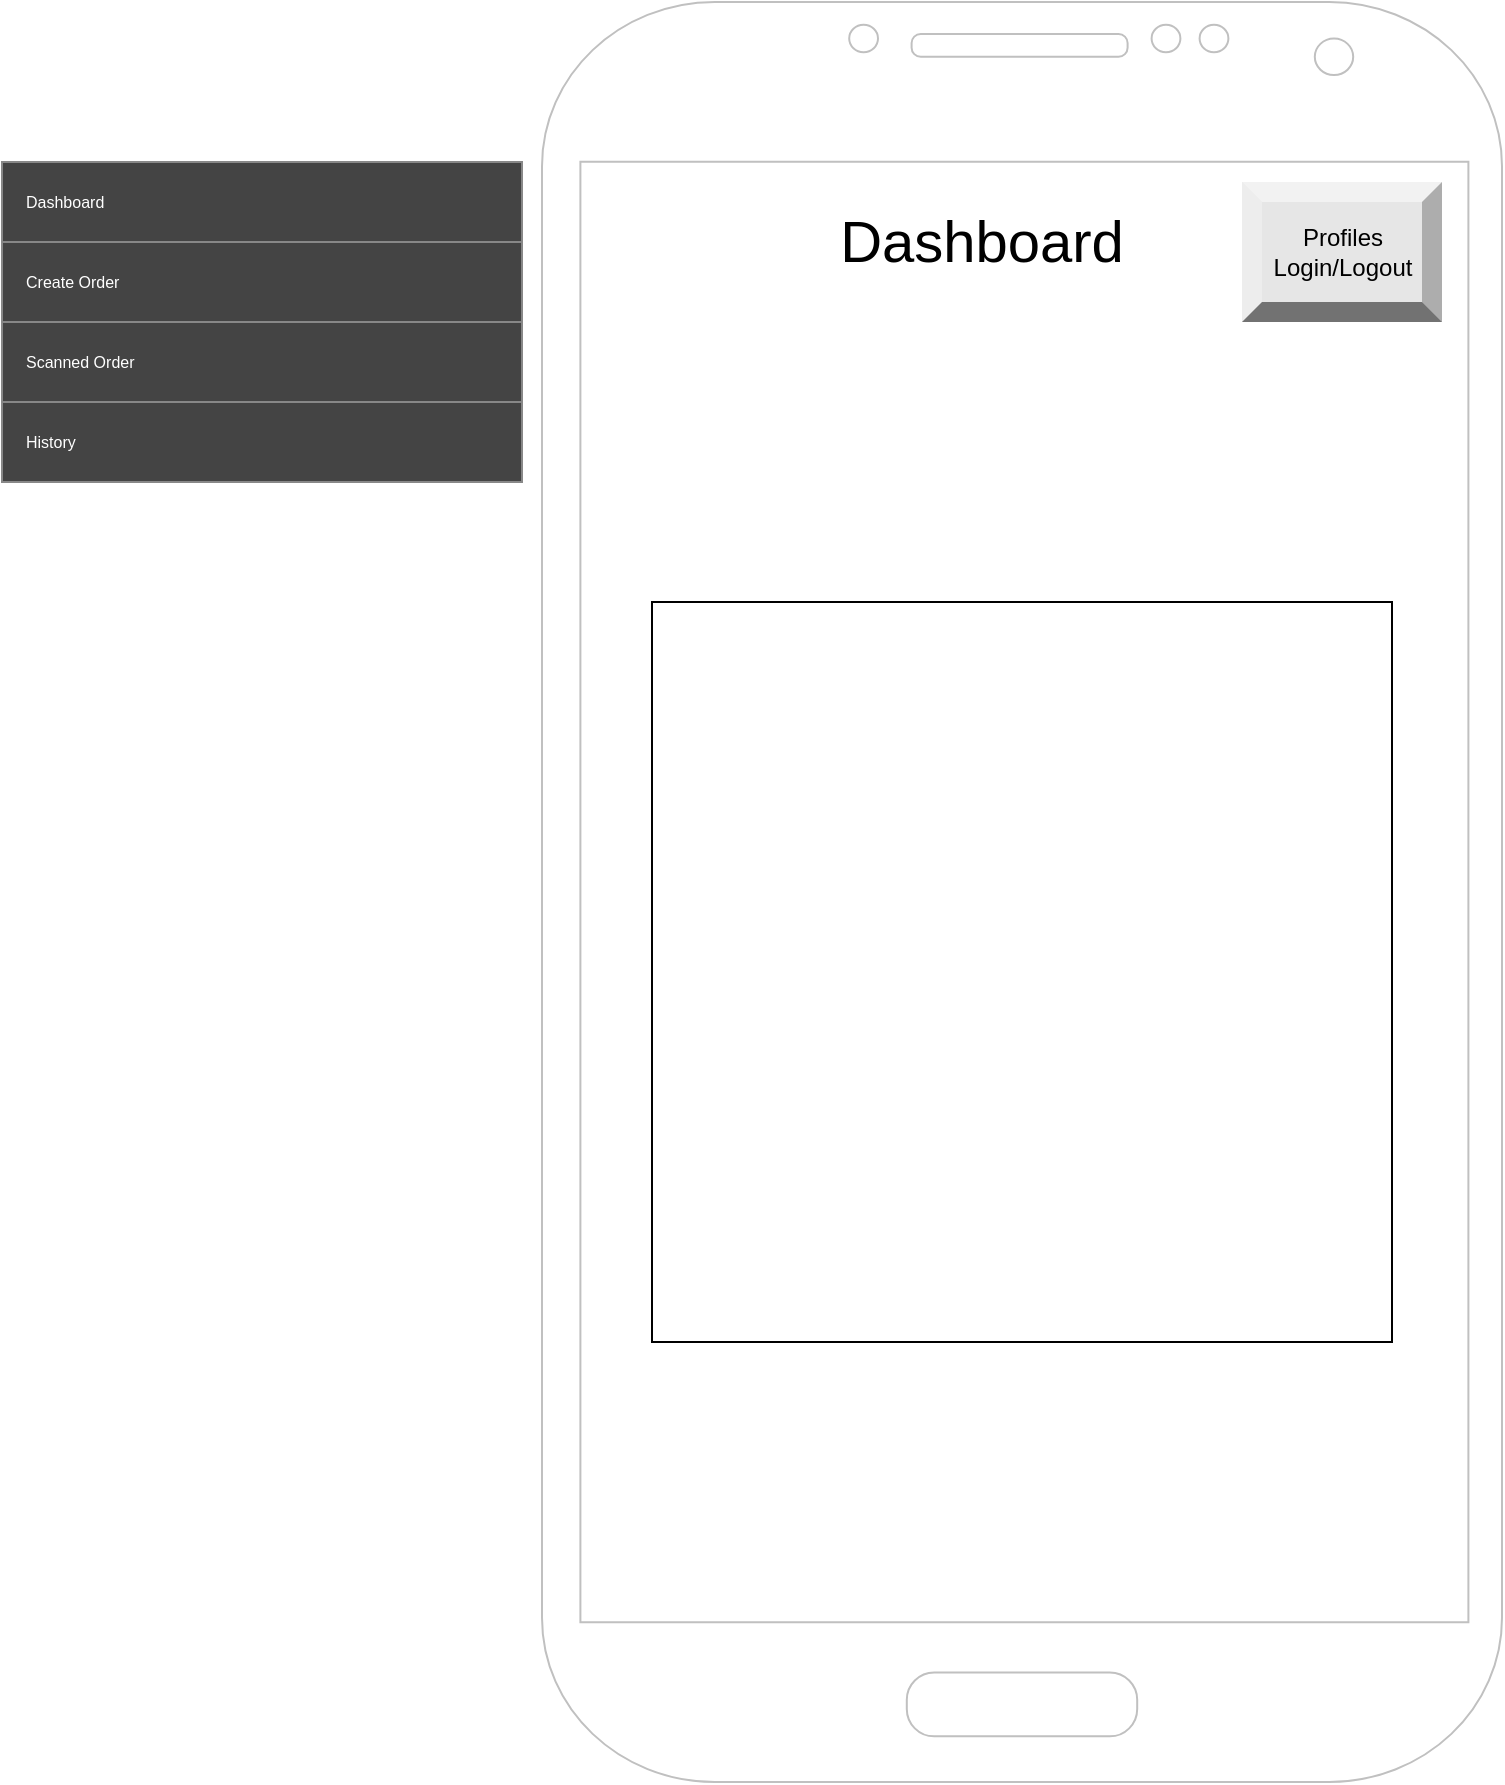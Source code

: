 <mxfile version="14.9.3" type="github" pages="7">
  <diagram id="kkllyGBD-6ZTPOnxYfjx" name="Dashboard">
    <mxGraphModel dx="767" dy="1310" grid="1" gridSize="10" guides="1" tooltips="1" connect="1" arrows="1" fold="1" page="1" pageScale="1" pageWidth="850" pageHeight="1100" math="0" shadow="0">
      <root>
        <mxCell id="0" />
        <mxCell id="1" parent="0" />
        <mxCell id="rFT2PauP2LSy-HenGCjy-1" value="" style="verticalLabelPosition=bottom;verticalAlign=top;html=1;shadow=0;dashed=0;strokeWidth=1;shape=mxgraph.android.phone2;strokeColor=#c0c0c0;" vertex="1" parent="1">
          <mxGeometry x="360" y="10" width="480" height="890" as="geometry" />
        </mxCell>
        <mxCell id="rFT2PauP2LSy-HenGCjy-16" value="" style="strokeWidth=1;html=1;shadow=0;dashed=0;shape=mxgraph.android.rrect;rSize=0;strokeColor=#888888;fillColor=#444444;" vertex="1" parent="1">
          <mxGeometry x="90" y="90" width="260" height="160" as="geometry" />
        </mxCell>
        <mxCell id="rFT2PauP2LSy-HenGCjy-17" value="Dashboard" style="strokeColor=inherit;fillColor=inherit;gradientColor=inherit;strokeWidth=1;html=1;shadow=0;dashed=0;shape=mxgraph.android.rrect;rSize=0;align=left;spacingLeft=10;fontSize=8;fontColor=#ffffff;" vertex="1" parent="rFT2PauP2LSy-HenGCjy-16">
          <mxGeometry width="260" height="40" as="geometry" />
        </mxCell>
        <mxCell id="rFT2PauP2LSy-HenGCjy-18" value="Create Order" style="strokeColor=inherit;fillColor=inherit;gradientColor=inherit;strokeWidth=1;html=1;shadow=0;dashed=0;shape=mxgraph.android.rrect;rSize=0;align=left;spacingLeft=10;fontSize=8;fontColor=#ffffff;" vertex="1" parent="rFT2PauP2LSy-HenGCjy-16">
          <mxGeometry y="40" width="260" height="40" as="geometry" />
        </mxCell>
        <mxCell id="rFT2PauP2LSy-HenGCjy-19" value="Scanned Order" style="strokeColor=inherit;fillColor=inherit;gradientColor=inherit;strokeWidth=1;html=1;shadow=0;dashed=0;shape=mxgraph.android.rrect;rSize=0;align=left;spacingLeft=10;fontSize=8;fontColor=#ffffff;" vertex="1" parent="rFT2PauP2LSy-HenGCjy-16">
          <mxGeometry y="80" width="260" height="40" as="geometry" />
        </mxCell>
        <mxCell id="rFT2PauP2LSy-HenGCjy-20" value="History" style="strokeColor=inherit;fillColor=inherit;gradientColor=inherit;strokeWidth=1;html=1;shadow=0;dashed=0;shape=mxgraph.android.rrect;rSize=0;align=left;spacingLeft=10;fontSize=8;fontColor=#ffffff;" vertex="1" parent="rFT2PauP2LSy-HenGCjy-16">
          <mxGeometry y="120" width="260" height="40" as="geometry" />
        </mxCell>
        <mxCell id="rFT2PauP2LSy-HenGCjy-21" value="Profiles&lt;br&gt;Login/Logout" style="labelPosition=center;verticalLabelPosition=middle;align=center;html=1;shape=mxgraph.basic.shaded_button;dx=10;fillColor=#E6E6E6;strokeColor=none;" vertex="1" parent="1">
          <mxGeometry x="710" y="100" width="100" height="70" as="geometry" />
        </mxCell>
        <mxCell id="rFT2PauP2LSy-HenGCjy-28" value="" style="whiteSpace=wrap;html=1;aspect=fixed;fontSize=29;" vertex="1" parent="1">
          <mxGeometry x="415" y="310" width="370" height="370" as="geometry" />
        </mxCell>
        <mxCell id="rFT2PauP2LSy-HenGCjy-24" value="" style="shape=image;html=1;verticalAlign=top;verticalLabelPosition=bottom;labelBackgroundColor=#ffffff;imageAspect=0;aspect=fixed;image=https://cdn1.iconfinder.com/data/icons/feather-2/24/camera-128.png" vertex="1" parent="1">
          <mxGeometry x="445" y="350" width="310" height="310" as="geometry" />
        </mxCell>
        <mxCell id="rFT2PauP2LSy-HenGCjy-25" value="" style="shape=image;html=1;verticalAlign=top;verticalLabelPosition=bottom;labelBackgroundColor=#ffffff;imageAspect=0;aspect=fixed;image=https://cdn1.iconfinder.com/data/icons/ios-11-glyphs/30/qr_code-128.png" vertex="1" parent="1">
          <mxGeometry x="571" y="492" width="58" height="58" as="geometry" />
        </mxCell>
        <mxCell id="rFT2PauP2LSy-HenGCjy-27" value="Dashboard" style="text;html=1;strokeColor=none;fillColor=none;align=center;verticalAlign=middle;whiteSpace=wrap;rounded=0;opacity=0;fontSize=29;" vertex="1" parent="1">
          <mxGeometry x="510" y="110" width="140" height="40" as="geometry" />
        </mxCell>
      </root>
    </mxGraphModel>
  </diagram>
  <diagram id="frxMsbOwANxwagq56pc1" name="Order form">
    <mxGraphModel dx="767" dy="1253" grid="1" gridSize="10" guides="1" tooltips="1" connect="1" arrows="1" fold="1" page="1" pageScale="1" pageWidth="850" pageHeight="1100" math="0" shadow="0">
      <root>
        <mxCell id="RGJaSEa40KxG9HeyEspv-0" />
        <mxCell id="RGJaSEa40KxG9HeyEspv-1" parent="RGJaSEa40KxG9HeyEspv-0" />
        <mxCell id="gZTvHQbobf-e5O2UXO_g-0" value="" style="verticalLabelPosition=bottom;verticalAlign=top;html=1;shadow=0;dashed=0;strokeWidth=1;shape=mxgraph.android.phone2;strokeColor=#c0c0c0;" vertex="1" parent="RGJaSEa40KxG9HeyEspv-1">
          <mxGeometry x="360" y="10" width="480" height="890" as="geometry" />
        </mxCell>
        <mxCell id="gZTvHQbobf-e5O2UXO_g-1" value="Order Form" style="text;html=1;strokeColor=none;fillColor=none;align=center;verticalAlign=middle;whiteSpace=wrap;rounded=0;fontSize=29;" vertex="1" parent="RGJaSEa40KxG9HeyEspv-1">
          <mxGeometry x="490" y="100" width="220" height="90" as="geometry" />
        </mxCell>
        <mxCell id="htj1vdxGTUQXkzkbgYBp-0" value="" style="strokeWidth=1;html=1;shadow=0;dashed=0;shape=mxgraph.android.rrect;rSize=0;strokeColor=#888888;fillColor=#444444;" vertex="1" parent="RGJaSEa40KxG9HeyEspv-1">
          <mxGeometry x="90" y="90" width="260" height="160" as="geometry" />
        </mxCell>
        <mxCell id="htj1vdxGTUQXkzkbgYBp-1" value="Dashboard" style="strokeColor=inherit;fillColor=inherit;gradientColor=inherit;strokeWidth=1;html=1;shadow=0;dashed=0;shape=mxgraph.android.rrect;rSize=0;align=left;spacingLeft=10;fontSize=8;fontColor=#ffffff;" vertex="1" parent="htj1vdxGTUQXkzkbgYBp-0">
          <mxGeometry width="260" height="40" as="geometry" />
        </mxCell>
        <mxCell id="htj1vdxGTUQXkzkbgYBp-2" value="Create Order" style="strokeColor=inherit;fillColor=inherit;gradientColor=inherit;strokeWidth=1;html=1;shadow=0;dashed=0;shape=mxgraph.android.rrect;rSize=0;align=left;spacingLeft=10;fontSize=8;fontColor=#ffffff;" vertex="1" parent="htj1vdxGTUQXkzkbgYBp-0">
          <mxGeometry y="40" width="260" height="40" as="geometry" />
        </mxCell>
        <mxCell id="htj1vdxGTUQXkzkbgYBp-3" value="Scanned Order" style="strokeColor=inherit;fillColor=inherit;gradientColor=inherit;strokeWidth=1;html=1;shadow=0;dashed=0;shape=mxgraph.android.rrect;rSize=0;align=left;spacingLeft=10;fontSize=8;fontColor=#ffffff;" vertex="1" parent="htj1vdxGTUQXkzkbgYBp-0">
          <mxGeometry y="80" width="260" height="40" as="geometry" />
        </mxCell>
        <mxCell id="htj1vdxGTUQXkzkbgYBp-4" value="History" style="strokeColor=inherit;fillColor=inherit;gradientColor=inherit;strokeWidth=1;html=1;shadow=0;dashed=0;shape=mxgraph.android.rrect;rSize=0;align=left;spacingLeft=10;fontSize=8;fontColor=#ffffff;" vertex="1" parent="htj1vdxGTUQXkzkbgYBp-0">
          <mxGeometry y="120" width="260" height="40" as="geometry" />
        </mxCell>
        <mxCell id="htj1vdxGTUQXkzkbgYBp-5" value="Destination" style="fillColor=none;strokeColor=none;align=left;fontSize=14;fontColor=#000000;" vertex="1" parent="RGJaSEa40KxG9HeyEspv-1">
          <mxGeometry x="390" y="210" width="260" height="40" as="geometry" />
        </mxCell>
        <mxCell id="htj1vdxGTUQXkzkbgYBp-6" value="Order Recipient" style="fillColor=none;strokeColor=none;align=left;fontSize=14;fontColor=#000000;" vertex="1" parent="RGJaSEa40KxG9HeyEspv-1">
          <mxGeometry x="390" y="290" width="260" height="40" as="geometry" />
        </mxCell>
        <mxCell id="htj1vdxGTUQXkzkbgYBp-7" value="Rank, Name (preset)" style="html=1;shadow=0;dashed=0;shape=mxgraph.bootstrap.rrect;rSize=5;fillColor=none;strokeColor=#999999;align=left;spacing=15;fontSize=14;fontColor=#6C767D;" vertex="1" parent="RGJaSEa40KxG9HeyEspv-1">
          <mxGeometry x="390" y="330" width="410" height="30" as="geometry" />
        </mxCell>
        <mxCell id="htj1vdxGTUQXkzkbgYBp-8" value="Contents" style="fillColor=none;strokeColor=none;align=left;fontSize=14;fontColor=#000000;" vertex="1" parent="RGJaSEa40KxG9HeyEspv-1">
          <mxGeometry x="390" y="370" width="260" height="40" as="geometry" />
        </mxCell>
        <mxCell id="htj1vdxGTUQXkzkbgYBp-9" value="- Contents&lt;br&gt;- Contents&lt;br&gt;- Contents" style="html=1;shadow=0;dashed=0;shape=mxgraph.bootstrap.rrect;rSize=5;fillColor=none;strokeColor=#999999;align=left;spacing=15;fontSize=14;fontColor=#6C767D;" vertex="1" parent="RGJaSEa40KxG9HeyEspv-1">
          <mxGeometry x="390" y="410" width="410" height="90" as="geometry" />
        </mxCell>
        <mxCell id="htj1vdxGTUQXkzkbgYBp-10" value="Base Name Dropdown" style="rounded=1;fillColor=#F1F2F4;strokeColor=none;html=1;fontColor=#596780;align=left;fontSize=12;spacingLeft=10" vertex="1" parent="RGJaSEa40KxG9HeyEspv-1">
          <mxGeometry x="390" y="250" width="410" height="33" as="geometry" />
        </mxCell>
        <mxCell id="htj1vdxGTUQXkzkbgYBp-11" value="" style="shape=triangle;direction=south;fillColor=#596780;strokeColor=none;html=1" vertex="1" parent="htj1vdxGTUQXkzkbgYBp-10">
          <mxGeometry x="1" y="0.5" width="12" height="6" relative="1" as="geometry">
            <mxPoint x="-20" y="-3" as="offset" />
          </mxGeometry>
        </mxCell>
        <mxCell id="htj1vdxGTUQXkzkbgYBp-12" value="Notes" style="fillColor=none;strokeColor=none;align=left;fontSize=14;fontColor=#000000;" vertex="1" parent="RGJaSEa40KxG9HeyEspv-1">
          <mxGeometry x="390" y="500" width="260" height="40" as="geometry" />
        </mxCell>
        <mxCell id="htj1vdxGTUQXkzkbgYBp-13" value="Allergy info" style="html=1;shadow=0;dashed=0;shape=mxgraph.bootstrap.rrect;rSize=5;fillColor=none;strokeColor=#999999;align=left;spacing=15;fontSize=14;fontColor=#6C767D;" vertex="1" parent="RGJaSEa40KxG9HeyEspv-1">
          <mxGeometry x="390" y="540" width="410" height="90" as="geometry" />
        </mxCell>
        <mxCell id="htj1vdxGTUQXkzkbgYBp-14" value="Cancel" style="rounded=1;html=1;shadow=0;dashed=0;whiteSpace=wrap;fontSize=10;fillColor=#E6E6E6;align=center;strokeColor=#B3B3B3;fontColor=#333333;" vertex="1" parent="RGJaSEa40KxG9HeyEspv-1">
          <mxGeometry x="630" y="650" width="105.5" height="50" as="geometry" />
        </mxCell>
        <mxCell id="htj1vdxGTUQXkzkbgYBp-15" value="Submit" style="rounded=1;html=1;shadow=0;dashed=0;whiteSpace=wrap;fontSize=10;fillColor=#666666;align=center;strokeColor=#4D4D4D;fontColor=#ffffff;" vertex="1" parent="RGJaSEa40KxG9HeyEspv-1">
          <mxGeometry x="490" y="650" width="105.5" height="50" as="geometry" />
        </mxCell>
        <mxCell id="htj1vdxGTUQXkzkbgYBp-16" value="" style="shape=image;html=1;verticalAlign=top;verticalLabelPosition=bottom;labelBackgroundColor=#ffffff;imageAspect=0;aspect=fixed;image=https://cdn1.iconfinder.com/data/icons/ios-11-glyphs/30/qr_code-128.png;fontSize=29;" vertex="1" parent="RGJaSEa40KxG9HeyEspv-1">
          <mxGeometry x="531" y="940" width="128" height="128" as="geometry" />
        </mxCell>
      </root>
    </mxGraphModel>
  </diagram>
  <diagram id="q2FMj2IhnrPIA3On1dyL" name="Scanned Order (Admin/Recipient)">
    <mxGraphModel dx="767" dy="1253" grid="1" gridSize="10" guides="1" tooltips="1" connect="1" arrows="1" fold="1" page="1" pageScale="1" pageWidth="850" pageHeight="1100" math="0" shadow="0">
      <root>
        <mxCell id="nPjMR-miDQe9hLEb6nzI-0" />
        <mxCell id="nPjMR-miDQe9hLEb6nzI-1" parent="nPjMR-miDQe9hLEb6nzI-0" />
        <mxCell id="Nk8CYd9O14f9BbBBX4Ti-0" value="" style="strokeWidth=1;html=1;shadow=0;dashed=0;shape=mxgraph.android.rrect;rSize=0;strokeColor=#888888;fillColor=#444444;" vertex="1" parent="nPjMR-miDQe9hLEb6nzI-1">
          <mxGeometry x="90" y="90" width="260" height="160" as="geometry" />
        </mxCell>
        <mxCell id="Nk8CYd9O14f9BbBBX4Ti-1" value="Dashboard" style="strokeColor=inherit;fillColor=inherit;gradientColor=inherit;strokeWidth=1;html=1;shadow=0;dashed=0;shape=mxgraph.android.rrect;rSize=0;align=left;spacingLeft=10;fontSize=8;fontColor=#ffffff;" vertex="1" parent="Nk8CYd9O14f9BbBBX4Ti-0">
          <mxGeometry width="260" height="40" as="geometry" />
        </mxCell>
        <mxCell id="Nk8CYd9O14f9BbBBX4Ti-2" value="Create Order" style="strokeColor=inherit;fillColor=inherit;gradientColor=inherit;strokeWidth=1;html=1;shadow=0;dashed=0;shape=mxgraph.android.rrect;rSize=0;align=left;spacingLeft=10;fontSize=8;fontColor=#ffffff;" vertex="1" parent="Nk8CYd9O14f9BbBBX4Ti-0">
          <mxGeometry y="40" width="260" height="40" as="geometry" />
        </mxCell>
        <mxCell id="Nk8CYd9O14f9BbBBX4Ti-3" value="Scanned Order" style="strokeColor=inherit;fillColor=inherit;gradientColor=inherit;strokeWidth=1;html=1;shadow=0;dashed=0;shape=mxgraph.android.rrect;rSize=0;align=left;spacingLeft=10;fontSize=8;fontColor=#ffffff;" vertex="1" parent="Nk8CYd9O14f9BbBBX4Ti-0">
          <mxGeometry y="80" width="260" height="40" as="geometry" />
        </mxCell>
        <mxCell id="Nk8CYd9O14f9BbBBX4Ti-4" value="History" style="strokeColor=inherit;fillColor=inherit;gradientColor=inherit;strokeWidth=1;html=1;shadow=0;dashed=0;shape=mxgraph.android.rrect;rSize=0;align=left;spacingLeft=10;fontSize=8;fontColor=#ffffff;" vertex="1" parent="Nk8CYd9O14f9BbBBX4Ti-0">
          <mxGeometry y="120" width="260" height="40" as="geometry" />
        </mxCell>
        <mxCell id="Nk8CYd9O14f9BbBBX4Ti-5" value="" style="verticalLabelPosition=bottom;verticalAlign=top;html=1;shadow=0;dashed=0;strokeWidth=1;shape=mxgraph.android.phone2;strokeColor=#c0c0c0;" vertex="1" parent="nPjMR-miDQe9hLEb6nzI-1">
          <mxGeometry x="360" y="10" width="480" height="1650" as="geometry" />
        </mxCell>
        <mxCell id="Nk8CYd9O14f9BbBBX4Ti-52" value="" style="group" vertex="1" connectable="0" parent="nPjMR-miDQe9hLEb6nzI-1">
          <mxGeometry x="410" y="90" width="400" height="1390" as="geometry" />
        </mxCell>
        <mxCell id="Nk8CYd9O14f9BbBBX4Ti-6" value="Order: Order ID&amp;nbsp;" style="text;html=1;strokeColor=none;fillColor=none;align=center;verticalAlign=middle;whiteSpace=wrap;rounded=0;fontColor=#000000;fontSize=48;" vertex="1" parent="Nk8CYd9O14f9BbBBX4Ti-52">
          <mxGeometry x="125" width="185" height="60" as="geometry" />
        </mxCell>
        <mxCell id="Nk8CYd9O14f9BbBBX4Ti-7" value="" style="group" vertex="1" connectable="0" parent="Nk8CYd9O14f9BbBBX4Ti-52">
          <mxGeometry y="110" width="400" height="70" as="geometry" />
        </mxCell>
        <mxCell id="Nk8CYd9O14f9BbBBX4Ti-8" value="Status (readonly)" style="html=1;shadow=0;dashed=0;shape=mxgraph.bootstrap.rrect;rSize=5;fillColor=none;strokeColor=#999999;align=left;spacing=15;fontSize=14;fontColor=#6C767D;" vertex="1" parent="Nk8CYd9O14f9BbBBX4Ti-7">
          <mxGeometry y="40" width="400" height="30" as="geometry" />
        </mxCell>
        <mxCell id="Nk8CYd9O14f9BbBBX4Ti-9" value="Order Status" style="fillColor=none;strokeColor=none;align=left;fontSize=14;fontColor=#000000;" vertex="1" parent="Nk8CYd9O14f9BbBBX4Ti-7">
          <mxGeometry width="130" height="40" as="geometry" />
        </mxCell>
        <mxCell id="Nk8CYd9O14f9BbBBX4Ti-10" value="" style="group" vertex="1" connectable="0" parent="Nk8CYd9O14f9BbBBX4Ti-52">
          <mxGeometry y="190" width="400" height="70" as="geometry" />
        </mxCell>
        <mxCell id="Nk8CYd9O14f9BbBBX4Ti-11" value="Destination" style="html=1;shadow=0;dashed=0;shape=mxgraph.bootstrap.rrect;rSize=5;fillColor=none;strokeColor=#999999;align=left;spacing=15;fontSize=14;fontColor=#6C767D;" vertex="1" parent="Nk8CYd9O14f9BbBBX4Ti-10">
          <mxGeometry y="40" width="400" height="30" as="geometry" />
        </mxCell>
        <mxCell id="Nk8CYd9O14f9BbBBX4Ti-12" value="Destination" style="fillColor=none;strokeColor=none;align=left;fontSize=14;fontColor=#000000;" vertex="1" parent="Nk8CYd9O14f9BbBBX4Ti-10">
          <mxGeometry width="130" height="40" as="geometry" />
        </mxCell>
        <mxCell id="Nk8CYd9O14f9BbBBX4Ti-13" value="" style="group" vertex="1" connectable="0" parent="Nk8CYd9O14f9BbBBX4Ti-52">
          <mxGeometry y="340" width="130" height="60" as="geometry" />
        </mxCell>
        <mxCell id="Nk8CYd9O14f9BbBBX4Ti-14" value="Order Recieved" style="fillColor=none;strokeColor=none;align=left;fontSize=14;fontColor=#000000;container=1;" vertex="1" parent="Nk8CYd9O14f9BbBBX4Ti-13">
          <mxGeometry width="130" height="40" as="geometry" />
        </mxCell>
        <UserObject label="%date{ddd mmm dd yyyy HH:MM:ss}%" placeholders="1" id="Nk8CYd9O14f9BbBBX4Ti-15">
          <mxCell style="text;html=1;strokeColor=none;fillColor=none;align=center;verticalAlign=middle;whiteSpace=wrap;overflow=hidden;fontSize=14;fontColor=#000000;" vertex="1" parent="Nk8CYd9O14f9BbBBX4Ti-13">
            <mxGeometry y="30" width="85" height="30" as="geometry" />
          </mxCell>
        </UserObject>
        <mxCell id="Nk8CYd9O14f9BbBBX4Ti-16" value="" style="group" vertex="1" connectable="0" parent="Nk8CYd9O14f9BbBBX4Ti-52">
          <mxGeometry y="260" width="400" height="70" as="geometry" />
        </mxCell>
        <mxCell id="Nk8CYd9O14f9BbBBX4Ti-17" value="Order Recipient" style="fillColor=none;strokeColor=none;align=left;fontSize=14;fontColor=#000000;" vertex="1" parent="Nk8CYd9O14f9BbBBX4Ti-16">
          <mxGeometry width="260" height="40" relative="1" as="geometry">
            <mxPoint as="offset" />
          </mxGeometry>
        </mxCell>
        <mxCell id="Nk8CYd9O14f9BbBBX4Ti-18" value="Rank, Name (preset)" style="html=1;shadow=0;dashed=0;shape=mxgraph.bootstrap.rrect;rSize=5;fillColor=none;strokeColor=#999999;align=left;spacing=15;fontSize=14;fontColor=#6C767D;" vertex="1" parent="Nk8CYd9O14f9BbBBX4Ti-16">
          <mxGeometry width="380" height="30" relative="1" as="geometry">
            <mxPoint y="40" as="offset" />
          </mxGeometry>
        </mxCell>
        <mxCell id="Nk8CYd9O14f9BbBBX4Ti-19" value="" style="group" vertex="1" connectable="0" parent="Nk8CYd9O14f9BbBBX4Ti-52">
          <mxGeometry y="910" width="400" height="130" as="geometry" />
        </mxCell>
        <mxCell id="Nk8CYd9O14f9BbBBX4Ti-20" value="Prep Notes" style="fillColor=none;strokeColor=none;align=left;fontSize=14;fontColor=#000000;" vertex="1" parent="Nk8CYd9O14f9BbBBX4Ti-19">
          <mxGeometry width="130" height="40" as="geometry" />
        </mxCell>
        <mxCell id="Nk8CYd9O14f9BbBBX4Ti-21" value="Max time (controlled environment)" style="html=1;shadow=0;dashed=0;shape=mxgraph.bootstrap.rrect;rSize=5;fillColor=none;strokeColor=#999999;align=left;spacing=15;fontSize=14;fontColor=#6C767D;" vertex="1" parent="Nk8CYd9O14f9BbBBX4Ti-19">
          <mxGeometry y="40" width="400" height="90" as="geometry" />
        </mxCell>
        <mxCell id="Nk8CYd9O14f9BbBBX4Ti-22" value="" style="group" vertex="1" connectable="0" parent="Nk8CYd9O14f9BbBBX4Ti-52">
          <mxGeometry y="1040" width="400" height="130" as="geometry" />
        </mxCell>
        <mxCell id="Nk8CYd9O14f9BbBBX4Ti-23" value="Storage Notes" style="fillColor=none;strokeColor=none;align=left;fontSize=14;fontColor=#000000;" vertex="1" parent="Nk8CYd9O14f9BbBBX4Ti-22">
          <mxGeometry width="130" height="40" as="geometry" />
        </mxCell>
        <mxCell id="Nk8CYd9O14f9BbBBX4Ti-24" value="Max time (uncontrolled environment)" style="html=1;shadow=0;dashed=0;shape=mxgraph.bootstrap.rrect;rSize=5;fillColor=none;strokeColor=#999999;align=left;spacing=15;fontSize=14;fontColor=#6C767D;" vertex="1" parent="Nk8CYd9O14f9BbBBX4Ti-22">
          <mxGeometry y="40" width="400" height="90" as="geometry" />
        </mxCell>
        <mxCell id="Nk8CYd9O14f9BbBBX4Ti-25" value="" style="group" vertex="1" connectable="0" parent="Nk8CYd9O14f9BbBBX4Ti-52">
          <mxGeometry y="1170" width="400" height="130" as="geometry" />
        </mxCell>
        <mxCell id="Nk8CYd9O14f9BbBBX4Ti-26" value="Notes" style="fillColor=none;strokeColor=none;align=left;fontSize=14;fontColor=#000000;" vertex="1" parent="Nk8CYd9O14f9BbBBX4Ti-25">
          <mxGeometry width="130" height="40" as="geometry" />
        </mxCell>
        <mxCell id="Nk8CYd9O14f9BbBBX4Ti-27" value="Allergy info" style="html=1;shadow=0;dashed=0;shape=mxgraph.bootstrap.rrect;rSize=5;fillColor=none;strokeColor=#999999;align=left;spacing=15;fontSize=14;fontColor=#6C767D;" vertex="1" parent="Nk8CYd9O14f9BbBBX4Ti-25">
          <mxGeometry y="40" width="400" height="90" as="geometry" />
        </mxCell>
        <mxCell id="Nk8CYd9O14f9BbBBX4Ti-28" value="" style="group" vertex="1" connectable="0" parent="Nk8CYd9O14f9BbBBX4Ti-52">
          <mxGeometry x="110" y="1340" width="152.25" height="50" as="geometry" />
        </mxCell>
        <mxCell id="Nk8CYd9O14f9BbBBX4Ti-29" value="Cancel" style="rounded=1;html=1;shadow=0;dashed=0;whiteSpace=wrap;fontSize=10;fillColor=#E6E6E6;align=center;strokeColor=#B3B3B3;fontColor=#333333;" vertex="1" parent="Nk8CYd9O14f9BbBBX4Ti-28">
          <mxGeometry x="99.5" width="52.75" height="50" as="geometry" />
        </mxCell>
        <mxCell id="Nk8CYd9O14f9BbBBX4Ti-30" value="Confirm" style="rounded=1;html=1;shadow=0;dashed=0;whiteSpace=wrap;fontSize=10;fillColor=#666666;align=center;strokeColor=#4D4D4D;fontColor=#ffffff;" vertex="1" parent="Nk8CYd9O14f9BbBBX4Ti-28">
          <mxGeometry width="52.75" height="50" as="geometry" />
        </mxCell>
        <mxCell id="Nk8CYd9O14f9BbBBX4Ti-31" value="" style="group" vertex="1" connectable="0" parent="Nk8CYd9O14f9BbBBX4Ti-52">
          <mxGeometry y="605" width="400" height="70" as="geometry" />
        </mxCell>
        <mxCell id="Nk8CYd9O14f9BbBBX4Ti-32" value="Rank, Name (preset)" style="html=1;shadow=0;dashed=0;shape=mxgraph.bootstrap.rrect;rSize=5;fillColor=none;strokeColor=#999999;align=left;spacing=15;fontSize=14;fontColor=#6C767D;" vertex="1" parent="Nk8CYd9O14f9BbBBX4Ti-31">
          <mxGeometry y="40" width="400" height="30" as="geometry" />
        </mxCell>
        <mxCell id="Nk8CYd9O14f9BbBBX4Ti-33" value="Order Packer" style="fillColor=none;strokeColor=none;align=left;fontSize=14;fontColor=#000000;" vertex="1" parent="Nk8CYd9O14f9BbBBX4Ti-31">
          <mxGeometry width="130" height="40" as="geometry" />
        </mxCell>
        <mxCell id="Nk8CYd9O14f9BbBBX4Ti-34" value="" style="group" vertex="1" connectable="0" parent="Nk8CYd9O14f9BbBBX4Ti-52">
          <mxGeometry y="685" width="400" height="130" as="geometry" />
        </mxCell>
        <mxCell id="Nk8CYd9O14f9BbBBX4Ti-35" value="Contents" style="fillColor=none;strokeColor=none;align=left;fontSize=14;fontColor=#000000;" vertex="1" parent="Nk8CYd9O14f9BbBBX4Ti-34">
          <mxGeometry width="260" height="40" relative="1" as="geometry">
            <mxPoint as="offset" />
          </mxGeometry>
        </mxCell>
        <mxCell id="Nk8CYd9O14f9BbBBX4Ti-36" value="- Contents&lt;br&gt;- Contents&lt;br&gt;- Contents" style="html=1;shadow=0;dashed=0;shape=mxgraph.bootstrap.rrect;rSize=5;fillColor=none;strokeColor=#999999;align=left;spacing=15;fontSize=14;fontColor=#6C767D;" vertex="1" parent="Nk8CYd9O14f9BbBBX4Ti-34">
          <mxGeometry width="400" height="90" relative="1" as="geometry">
            <mxPoint y="40" as="offset" />
          </mxGeometry>
        </mxCell>
        <mxCell id="Nk8CYd9O14f9BbBBX4Ti-37" value="" style="group" vertex="1" connectable="0" parent="Nk8CYd9O14f9BbBBX4Ti-52">
          <mxGeometry y="525" width="400" height="70" as="geometry" />
        </mxCell>
        <mxCell id="Nk8CYd9O14f9BbBBX4Ti-38" value="Order Driver" style="fillColor=none;strokeColor=none;align=left;fontSize=14;fontColor=#000000;" vertex="1" parent="Nk8CYd9O14f9BbBBX4Ti-37">
          <mxGeometry width="130" height="40" as="geometry" />
        </mxCell>
        <mxCell id="Nk8CYd9O14f9BbBBX4Ti-39" value="Rank, Name (preset)" style="html=1;shadow=0;dashed=0;shape=mxgraph.bootstrap.rrect;rSize=5;fillColor=none;strokeColor=#999999;align=left;spacing=15;fontSize=14;fontColor=#6C767D;" vertex="1" parent="Nk8CYd9O14f9BbBBX4Ti-37">
          <mxGeometry y="40" width="400" height="30" as="geometry" />
        </mxCell>
        <mxCell id="Nk8CYd9O14f9BbBBX4Ti-40" value="order recieved date + time" style="text;html=1;strokeColor=none;fillColor=none;align=center;verticalAlign=middle;whiteSpace=wrap;rounded=0;" vertex="1" parent="Nk8CYd9O14f9BbBBX4Ti-37">
          <mxGeometry x="-25" y="-5" width="125" height="20" as="geometry" />
        </mxCell>
        <mxCell id="Nk8CYd9O14f9BbBBX4Ti-41" value="" style="group" vertex="1" connectable="0" parent="Nk8CYd9O14f9BbBBX4Ti-52">
          <mxGeometry y="835" width="400" height="70" as="geometry" />
        </mxCell>
        <mxCell id="Nk8CYd9O14f9BbBBX4Ti-42" value="Qty + unit of measurement" style="html=1;shadow=0;dashed=0;shape=mxgraph.bootstrap.rrect;rSize=5;fillColor=none;strokeColor=#999999;align=left;spacing=15;fontSize=14;fontColor=#6C767D;" vertex="1" parent="Nk8CYd9O14f9BbBBX4Ti-41">
          <mxGeometry y="40" width="400" height="30" as="geometry" />
        </mxCell>
        <mxCell id="Nk8CYd9O14f9BbBBX4Ti-43" value="Package Qty" style="fillColor=none;strokeColor=none;align=left;fontSize=14;fontColor=#000000;" vertex="1" parent="Nk8CYd9O14f9BbBBX4Ti-41">
          <mxGeometry width="130" height="40" as="geometry" />
        </mxCell>
        <mxCell id="Nk8CYd9O14f9BbBBX4Ti-44" value="" style="group" vertex="1" connectable="0" parent="Nk8CYd9O14f9BbBBX4Ti-52">
          <mxGeometry y="465" width="130" height="60" as="geometry" />
        </mxCell>
        <UserObject label="%date{ddd mmm dd yyyy HH:MM:ss}%" placeholders="1" id="Nk8CYd9O14f9BbBBX4Ti-45">
          <mxCell style="text;html=1;strokeColor=none;fillColor=none;align=center;verticalAlign=middle;whiteSpace=wrap;overflow=hidden;fontSize=14;fontColor=#000000;" vertex="1" parent="Nk8CYd9O14f9BbBBX4Ti-44">
            <mxGeometry y="30" width="85" height="30" as="geometry" />
          </mxCell>
        </UserObject>
        <mxCell id="Nk8CYd9O14f9BbBBX4Ti-46" value="" style="group" vertex="1" connectable="0" parent="Nk8CYd9O14f9BbBBX4Ti-44">
          <mxGeometry width="130" height="60" as="geometry" />
        </mxCell>
        <mxCell id="Nk8CYd9O14f9BbBBX4Ti-47" value="Order Shipped" style="fillColor=none;strokeColor=none;align=left;fontSize=14;fontColor=#000000;" vertex="1" parent="Nk8CYd9O14f9BbBBX4Ti-46">
          <mxGeometry width="130" height="40" as="geometry" />
        </mxCell>
        <mxCell id="Nk8CYd9O14f9BbBBX4Ti-48" value="" style="group" vertex="1" connectable="0" parent="Nk8CYd9O14f9BbBBX4Ti-52">
          <mxGeometry y="405" width="130" height="60" as="geometry" />
        </mxCell>
        <UserObject label="%date{ddd mmm dd yyyy HH:MM:ss}%" placeholders="1" id="Nk8CYd9O14f9BbBBX4Ti-49">
          <mxCell style="text;html=1;strokeColor=none;fillColor=none;align=center;verticalAlign=middle;whiteSpace=wrap;overflow=hidden;fontSize=14;fontColor=#000000;" vertex="1" parent="Nk8CYd9O14f9BbBBX4Ti-48">
            <mxGeometry y="30" width="85" height="30" as="geometry" />
          </mxCell>
        </UserObject>
        <mxCell id="Nk8CYd9O14f9BbBBX4Ti-50" value="" style="group" vertex="1" connectable="0" parent="Nk8CYd9O14f9BbBBX4Ti-48">
          <mxGeometry width="130" height="60" as="geometry" />
        </mxCell>
        <mxCell id="Nk8CYd9O14f9BbBBX4Ti-51" value="Order Packed" style="fillColor=none;strokeColor=none;align=left;fontSize=14;fontColor=#000000;" vertex="1" parent="Nk8CYd9O14f9BbBBX4Ti-50">
          <mxGeometry width="130" height="40" as="geometry" />
        </mxCell>
      </root>
    </mxGraphModel>
  </diagram>
  <diagram name="Scanned Order (Packer)" id="IBOTmVNxURM0E_MzDFBy">
    <mxGraphModel dx="460" dy="752" grid="1" gridSize="10" guides="1" tooltips="1" connect="1" arrows="1" fold="1" page="1" pageScale="1" pageWidth="850" pageHeight="1100" math="0" shadow="0">
      <root>
        <mxCell id="xa3lozB6767LpUINJtdV-0" />
        <mxCell id="xa3lozB6767LpUINJtdV-1" parent="xa3lozB6767LpUINJtdV-0" />
        <mxCell id="xa3lozB6767LpUINJtdV-2" value="" style="strokeWidth=1;html=1;shadow=0;dashed=0;shape=mxgraph.android.rrect;rSize=0;strokeColor=#888888;fillColor=#444444;" vertex="1" parent="xa3lozB6767LpUINJtdV-1">
          <mxGeometry x="90" y="90" width="260" height="160" as="geometry" />
        </mxCell>
        <mxCell id="xa3lozB6767LpUINJtdV-3" value="Dashboard" style="strokeColor=inherit;fillColor=inherit;gradientColor=inherit;strokeWidth=1;html=1;shadow=0;dashed=0;shape=mxgraph.android.rrect;rSize=0;align=left;spacingLeft=10;fontSize=8;fontColor=#ffffff;" vertex="1" parent="xa3lozB6767LpUINJtdV-2">
          <mxGeometry width="260" height="40" as="geometry" />
        </mxCell>
        <mxCell id="xa3lozB6767LpUINJtdV-4" value="Create Order" style="strokeColor=inherit;fillColor=inherit;gradientColor=inherit;strokeWidth=1;html=1;shadow=0;dashed=0;shape=mxgraph.android.rrect;rSize=0;align=left;spacingLeft=10;fontSize=8;fontColor=#ffffff;" vertex="1" parent="xa3lozB6767LpUINJtdV-2">
          <mxGeometry y="40" width="260" height="40" as="geometry" />
        </mxCell>
        <mxCell id="xa3lozB6767LpUINJtdV-5" value="Scanned Order" style="strokeColor=inherit;fillColor=inherit;gradientColor=inherit;strokeWidth=1;html=1;shadow=0;dashed=0;shape=mxgraph.android.rrect;rSize=0;align=left;spacingLeft=10;fontSize=8;fontColor=#ffffff;" vertex="1" parent="xa3lozB6767LpUINJtdV-2">
          <mxGeometry y="80" width="260" height="40" as="geometry" />
        </mxCell>
        <mxCell id="xa3lozB6767LpUINJtdV-6" value="History" style="strokeColor=inherit;fillColor=inherit;gradientColor=inherit;strokeWidth=1;html=1;shadow=0;dashed=0;shape=mxgraph.android.rrect;rSize=0;align=left;spacingLeft=10;fontSize=8;fontColor=#ffffff;" vertex="1" parent="xa3lozB6767LpUINJtdV-2">
          <mxGeometry y="120" width="260" height="40" as="geometry" />
        </mxCell>
        <mxCell id="xa3lozB6767LpUINJtdV-7" value="" style="verticalLabelPosition=bottom;verticalAlign=top;html=1;shadow=0;dashed=0;strokeWidth=1;shape=mxgraph.android.phone2;strokeColor=#c0c0c0;" vertex="1" parent="xa3lozB6767LpUINJtdV-1">
          <mxGeometry x="360" y="10" width="480" height="1650" as="geometry" />
        </mxCell>
        <mxCell id="xa3lozB6767LpUINJtdV-8" value="" style="group" vertex="1" connectable="0" parent="xa3lozB6767LpUINJtdV-1">
          <mxGeometry x="410" y="90" width="400" height="1390" as="geometry" />
        </mxCell>
        <mxCell id="xa3lozB6767LpUINJtdV-9" value="Order: Order ID&amp;nbsp;" style="text;html=1;strokeColor=none;fillColor=none;align=center;verticalAlign=middle;whiteSpace=wrap;rounded=0;fontColor=#000000;fontSize=48;" vertex="1" parent="xa3lozB6767LpUINJtdV-8">
          <mxGeometry x="125" width="185" height="60" as="geometry" />
        </mxCell>
        <mxCell id="xa3lozB6767LpUINJtdV-10" value="" style="group" vertex="1" connectable="0" parent="xa3lozB6767LpUINJtdV-8">
          <mxGeometry y="110" width="400" height="70" as="geometry" />
        </mxCell>
        <mxCell id="xa3lozB6767LpUINJtdV-11" value="Status (readonly)" style="html=1;shadow=0;dashed=0;shape=mxgraph.bootstrap.rrect;rSize=5;fillColor=none;strokeColor=#999999;align=left;spacing=15;fontSize=14;fontColor=#6C767D;" vertex="1" parent="xa3lozB6767LpUINJtdV-10">
          <mxGeometry y="40" width="400" height="30" as="geometry" />
        </mxCell>
        <mxCell id="xa3lozB6767LpUINJtdV-12" value="Order Status" style="fillColor=none;strokeColor=none;align=left;fontSize=14;fontColor=#000000;" vertex="1" parent="xa3lozB6767LpUINJtdV-10">
          <mxGeometry width="130" height="40" as="geometry" />
        </mxCell>
        <mxCell id="xa3lozB6767LpUINJtdV-13" value="" style="group" vertex="1" connectable="0" parent="xa3lozB6767LpUINJtdV-8">
          <mxGeometry y="190" width="400" height="70" as="geometry" />
        </mxCell>
        <mxCell id="xa3lozB6767LpUINJtdV-14" value="Destination" style="html=1;shadow=0;dashed=0;shape=mxgraph.bootstrap.rrect;rSize=5;fillColor=none;strokeColor=#999999;align=left;spacing=15;fontSize=14;fontColor=#6C767D;" vertex="1" parent="xa3lozB6767LpUINJtdV-13">
          <mxGeometry y="40" width="400" height="30" as="geometry" />
        </mxCell>
        <mxCell id="xa3lozB6767LpUINJtdV-15" value="Destination" style="fillColor=none;strokeColor=none;align=left;fontSize=14;fontColor=#000000;" vertex="1" parent="xa3lozB6767LpUINJtdV-13">
          <mxGeometry width="130" height="40" as="geometry" />
        </mxCell>
        <mxCell id="xa3lozB6767LpUINJtdV-16" value="" style="group" vertex="1" connectable="0" parent="xa3lozB6767LpUINJtdV-8">
          <mxGeometry y="340" width="130" height="60" as="geometry" />
        </mxCell>
        <mxCell id="xa3lozB6767LpUINJtdV-17" value="Order Recieved" style="fillColor=none;strokeColor=none;align=left;fontSize=14;fontColor=#000000;container=1;" vertex="1" parent="xa3lozB6767LpUINJtdV-16">
          <mxGeometry width="130" height="40" as="geometry" />
        </mxCell>
        <UserObject label="%date{ddd mmm dd yyyy HH:MM:ss}%" placeholders="1" id="xa3lozB6767LpUINJtdV-18">
          <mxCell style="text;html=1;strokeColor=none;fillColor=none;align=center;verticalAlign=middle;whiteSpace=wrap;overflow=hidden;fontSize=14;fontColor=#000000;" vertex="1" parent="xa3lozB6767LpUINJtdV-16">
            <mxGeometry y="30" width="85" height="30" as="geometry" />
          </mxCell>
        </UserObject>
        <mxCell id="xa3lozB6767LpUINJtdV-19" value="" style="group" vertex="1" connectable="0" parent="xa3lozB6767LpUINJtdV-8">
          <mxGeometry y="260" width="400" height="70" as="geometry" />
        </mxCell>
        <mxCell id="xa3lozB6767LpUINJtdV-20" value="Order Recipient" style="fillColor=none;strokeColor=none;align=left;fontSize=14;fontColor=#000000;" vertex="1" parent="xa3lozB6767LpUINJtdV-19">
          <mxGeometry width="260" height="40" relative="1" as="geometry">
            <mxPoint as="offset" />
          </mxGeometry>
        </mxCell>
        <mxCell id="xa3lozB6767LpUINJtdV-21" value="Rank, Name (preset)" style="html=1;shadow=0;dashed=0;shape=mxgraph.bootstrap.rrect;rSize=5;fillColor=none;strokeColor=#999999;align=left;spacing=15;fontSize=14;fontColor=#6C767D;" vertex="1" parent="xa3lozB6767LpUINJtdV-19">
          <mxGeometry width="380" height="30" relative="1" as="geometry">
            <mxPoint y="40" as="offset" />
          </mxGeometry>
        </mxCell>
        <mxCell id="xa3lozB6767LpUINJtdV-22" value="" style="group" vertex="1" connectable="0" parent="xa3lozB6767LpUINJtdV-8">
          <mxGeometry y="910" width="400" height="130" as="geometry" />
        </mxCell>
        <mxCell id="xa3lozB6767LpUINJtdV-23" value="Prep Notes" style="fillColor=none;strokeColor=none;align=left;fontSize=14;fontColor=#000000;" vertex="1" parent="xa3lozB6767LpUINJtdV-22">
          <mxGeometry width="130" height="40" as="geometry" />
        </mxCell>
        <mxCell id="xa3lozB6767LpUINJtdV-24" value="Max time (controlled environment)" style="html=1;shadow=0;dashed=0;shape=mxgraph.bootstrap.rrect;rSize=5;fillColor=none;strokeColor=#999999;align=left;spacing=15;fontSize=14;fontColor=#6C767D;" vertex="1" parent="xa3lozB6767LpUINJtdV-22">
          <mxGeometry y="40" width="400" height="90" as="geometry" />
        </mxCell>
        <mxCell id="xa3lozB6767LpUINJtdV-25" value="" style="group" vertex="1" connectable="0" parent="xa3lozB6767LpUINJtdV-8">
          <mxGeometry y="1040" width="400" height="130" as="geometry" />
        </mxCell>
        <mxCell id="xa3lozB6767LpUINJtdV-26" value="Storage Notes" style="fillColor=none;strokeColor=none;align=left;fontSize=14;fontColor=#000000;" vertex="1" parent="xa3lozB6767LpUINJtdV-25">
          <mxGeometry width="130" height="40" as="geometry" />
        </mxCell>
        <mxCell id="xa3lozB6767LpUINJtdV-27" value="Max time (uncontrolled environment)" style="html=1;shadow=0;dashed=0;shape=mxgraph.bootstrap.rrect;rSize=5;fillColor=none;strokeColor=#999999;align=left;spacing=15;fontSize=14;fontColor=#6C767D;" vertex="1" parent="xa3lozB6767LpUINJtdV-25">
          <mxGeometry y="40" width="400" height="90" as="geometry" />
        </mxCell>
        <mxCell id="xa3lozB6767LpUINJtdV-28" value="" style="group" vertex="1" connectable="0" parent="xa3lozB6767LpUINJtdV-8">
          <mxGeometry y="1170" width="400" height="130" as="geometry" />
        </mxCell>
        <mxCell id="xa3lozB6767LpUINJtdV-29" value="Notes" style="fillColor=none;strokeColor=none;align=left;fontSize=14;fontColor=#000000;" vertex="1" parent="xa3lozB6767LpUINJtdV-28">
          <mxGeometry width="130" height="40" as="geometry" />
        </mxCell>
        <mxCell id="xa3lozB6767LpUINJtdV-30" value="previous notes, can add more" style="html=1;shadow=0;dashed=0;shape=mxgraph.bootstrap.rrect;rSize=5;fillColor=none;strokeColor=#999999;align=left;spacing=15;fontSize=14;fontColor=#6C767D;" vertex="1" parent="xa3lozB6767LpUINJtdV-28">
          <mxGeometry y="40" width="400" height="90" as="geometry" />
        </mxCell>
        <mxCell id="xa3lozB6767LpUINJtdV-31" value="" style="group" vertex="1" connectable="0" parent="xa3lozB6767LpUINJtdV-8">
          <mxGeometry x="110" y="1340" width="152.25" height="50" as="geometry" />
        </mxCell>
        <mxCell id="xa3lozB6767LpUINJtdV-32" value="Cancel" style="rounded=1;html=1;shadow=0;dashed=0;whiteSpace=wrap;fontSize=10;fillColor=#E6E6E6;align=center;strokeColor=#B3B3B3;fontColor=#333333;" vertex="1" parent="xa3lozB6767LpUINJtdV-31">
          <mxGeometry x="99.5" width="52.75" height="50" as="geometry" />
        </mxCell>
        <mxCell id="xa3lozB6767LpUINJtdV-33" value="Confirm" style="rounded=1;html=1;shadow=0;dashed=0;whiteSpace=wrap;fontSize=10;fillColor=#666666;align=center;strokeColor=#4D4D4D;fontColor=#ffffff;" vertex="1" parent="xa3lozB6767LpUINJtdV-31">
          <mxGeometry width="52.75" height="50" as="geometry" />
        </mxCell>
        <mxCell id="xa3lozB6767LpUINJtdV-34" value="" style="group" vertex="1" connectable="0" parent="xa3lozB6767LpUINJtdV-8">
          <mxGeometry y="605" width="400" height="70" as="geometry" />
        </mxCell>
        <mxCell id="xa3lozB6767LpUINJtdV-35" value="Rank, Name (preset, readonly)" style="html=1;shadow=0;dashed=0;shape=mxgraph.bootstrap.rrect;rSize=5;fillColor=none;strokeColor=#999999;align=left;spacing=15;fontSize=14;fontColor=#6C767D;" vertex="1" parent="xa3lozB6767LpUINJtdV-34">
          <mxGeometry y="40" width="400" height="30" as="geometry" />
        </mxCell>
        <mxCell id="xa3lozB6767LpUINJtdV-36" value="Order Packer" style="fillColor=none;strokeColor=none;align=left;fontSize=14;fontColor=#000000;" vertex="1" parent="xa3lozB6767LpUINJtdV-34">
          <mxGeometry width="130" height="40" as="geometry" />
        </mxCell>
        <mxCell id="xa3lozB6767LpUINJtdV-37" value="" style="group" vertex="1" connectable="0" parent="xa3lozB6767LpUINJtdV-8">
          <mxGeometry y="685" width="400" height="130" as="geometry" />
        </mxCell>
        <mxCell id="xa3lozB6767LpUINJtdV-38" value="Contents" style="fillColor=none;strokeColor=none;align=left;fontSize=14;fontColor=#000000;" vertex="1" parent="xa3lozB6767LpUINJtdV-37">
          <mxGeometry width="260" height="40" relative="1" as="geometry">
            <mxPoint as="offset" />
          </mxGeometry>
        </mxCell>
        <mxCell id="xa3lozB6767LpUINJtdV-39" value="readonly" style="html=1;shadow=0;dashed=0;shape=mxgraph.bootstrap.rrect;rSize=5;fillColor=none;strokeColor=#999999;align=left;spacing=15;fontSize=14;fontColor=#6C767D;" vertex="1" parent="xa3lozB6767LpUINJtdV-37">
          <mxGeometry width="400" height="90" relative="1" as="geometry">
            <mxPoint y="40" as="offset" />
          </mxGeometry>
        </mxCell>
        <mxCell id="xa3lozB6767LpUINJtdV-40" value="" style="group" vertex="1" connectable="0" parent="xa3lozB6767LpUINJtdV-8">
          <mxGeometry y="525" width="400" height="70" as="geometry" />
        </mxCell>
        <mxCell id="xa3lozB6767LpUINJtdV-41" value="Order Driver" style="fillColor=none;strokeColor=none;align=left;fontSize=14;fontColor=#000000;" vertex="1" parent="xa3lozB6767LpUINJtdV-40">
          <mxGeometry width="130" height="40" as="geometry" />
        </mxCell>
        <mxCell id="xa3lozB6767LpUINJtdV-44" value="" style="group" vertex="1" connectable="0" parent="xa3lozB6767LpUINJtdV-8">
          <mxGeometry y="835" width="400" height="70" as="geometry" />
        </mxCell>
        <mxCell id="xa3lozB6767LpUINJtdV-45" value="Qty + unit of measurement" style="html=1;shadow=0;dashed=0;shape=mxgraph.bootstrap.rrect;rSize=5;fillColor=none;strokeColor=#999999;align=left;spacing=15;fontSize=14;fontColor=#6C767D;" vertex="1" parent="xa3lozB6767LpUINJtdV-44">
          <mxGeometry y="40" width="400" height="30" as="geometry" />
        </mxCell>
        <mxCell id="xa3lozB6767LpUINJtdV-46" value="Package Qty" style="fillColor=none;strokeColor=none;align=left;fontSize=14;fontColor=#000000;" vertex="1" parent="xa3lozB6767LpUINJtdV-44">
          <mxGeometry width="130" height="40" as="geometry" />
        </mxCell>
        <mxCell id="xa3lozB6767LpUINJtdV-47" value="" style="group" vertex="1" connectable="0" parent="xa3lozB6767LpUINJtdV-8">
          <mxGeometry y="465" width="130" height="60" as="geometry" />
        </mxCell>
        <UserObject label="--------" placeholders="1" id="xa3lozB6767LpUINJtdV-48">
          <mxCell style="text;html=1;strokeColor=none;fillColor=none;align=center;verticalAlign=middle;whiteSpace=wrap;overflow=hidden;fontSize=14;fontColor=#000000;" vertex="1" parent="xa3lozB6767LpUINJtdV-47">
            <mxGeometry y="30" width="85" height="30" as="geometry" />
          </mxCell>
        </UserObject>
        <mxCell id="xa3lozB6767LpUINJtdV-49" value="" style="group" vertex="1" connectable="0" parent="xa3lozB6767LpUINJtdV-47">
          <mxGeometry width="130" height="60" as="geometry" />
        </mxCell>
        <mxCell id="xa3lozB6767LpUINJtdV-50" value="Order Shipped" style="fillColor=none;strokeColor=none;align=left;fontSize=14;fontColor=#000000;" vertex="1" parent="xa3lozB6767LpUINJtdV-49">
          <mxGeometry width="130" height="40" as="geometry" />
        </mxCell>
        <mxCell id="xa3lozB6767LpUINJtdV-51" value="" style="group" vertex="1" connectable="0" parent="xa3lozB6767LpUINJtdV-8">
          <mxGeometry y="405" width="130" height="60" as="geometry" />
        </mxCell>
        <UserObject label="%date{ddd mmm dd yyyy HH:MM:ss}%" placeholders="1" id="xa3lozB6767LpUINJtdV-52">
          <mxCell style="text;html=1;strokeColor=none;fillColor=none;align=center;verticalAlign=middle;whiteSpace=wrap;overflow=hidden;fontSize=14;fontColor=#000000;" vertex="1" parent="xa3lozB6767LpUINJtdV-51">
            <mxGeometry y="30" width="85" height="30" as="geometry" />
          </mxCell>
        </UserObject>
        <mxCell id="xa3lozB6767LpUINJtdV-53" value="" style="group" vertex="1" connectable="0" parent="xa3lozB6767LpUINJtdV-51">
          <mxGeometry width="130" height="60" as="geometry" />
        </mxCell>
        <mxCell id="xa3lozB6767LpUINJtdV-54" value="Order Packed" style="fillColor=none;strokeColor=none;align=left;fontSize=14;fontColor=#000000;" vertex="1" parent="xa3lozB6767LpUINJtdV-53">
          <mxGeometry width="130" height="40" as="geometry" />
        </mxCell>
        <UserObject label="------------" placeholders="1" id="xa3lozB6767LpUINJtdV-55">
          <mxCell style="text;html=1;strokeColor=none;fillColor=none;align=center;verticalAlign=middle;whiteSpace=wrap;overflow=hidden;fontSize=14;fontColor=#000000;" vertex="1" parent="xa3lozB6767LpUINJtdV-1">
            <mxGeometry x="410" y="650" width="170" height="30" as="geometry" />
          </mxCell>
        </UserObject>
      </root>
    </mxGraphModel>
  </diagram>
  <diagram name="Scanned Order (Packer)" id="_xoG_zOJD2okO3OOjDZj">
    <mxGraphModel dx="541" dy="885" grid="1" gridSize="10" guides="1" tooltips="1" connect="1" arrows="1" fold="1" page="1" pageScale="1" pageWidth="850" pageHeight="1100" math="0" shadow="0">
      <root>
        <mxCell id="7bjxPFpd4uHDCTLC2yT9-0" />
        <mxCell id="7bjxPFpd4uHDCTLC2yT9-1" parent="7bjxPFpd4uHDCTLC2yT9-0" />
        <mxCell id="7bjxPFpd4uHDCTLC2yT9-2" value="" style="strokeWidth=1;html=1;shadow=0;dashed=0;shape=mxgraph.android.rrect;rSize=0;strokeColor=#888888;fillColor=#444444;" vertex="1" parent="7bjxPFpd4uHDCTLC2yT9-1">
          <mxGeometry x="90" y="90" width="260" height="160" as="geometry" />
        </mxCell>
        <mxCell id="7bjxPFpd4uHDCTLC2yT9-3" value="Dashboard" style="strokeColor=inherit;fillColor=inherit;gradientColor=inherit;strokeWidth=1;html=1;shadow=0;dashed=0;shape=mxgraph.android.rrect;rSize=0;align=left;spacingLeft=10;fontSize=8;fontColor=#ffffff;" vertex="1" parent="7bjxPFpd4uHDCTLC2yT9-2">
          <mxGeometry width="260" height="40" as="geometry" />
        </mxCell>
        <mxCell id="7bjxPFpd4uHDCTLC2yT9-4" value="Create Order" style="strokeColor=inherit;fillColor=inherit;gradientColor=inherit;strokeWidth=1;html=1;shadow=0;dashed=0;shape=mxgraph.android.rrect;rSize=0;align=left;spacingLeft=10;fontSize=8;fontColor=#ffffff;" vertex="1" parent="7bjxPFpd4uHDCTLC2yT9-2">
          <mxGeometry y="40" width="260" height="40" as="geometry" />
        </mxCell>
        <mxCell id="7bjxPFpd4uHDCTLC2yT9-5" value="Scanned Order" style="strokeColor=inherit;fillColor=inherit;gradientColor=inherit;strokeWidth=1;html=1;shadow=0;dashed=0;shape=mxgraph.android.rrect;rSize=0;align=left;spacingLeft=10;fontSize=8;fontColor=#ffffff;" vertex="1" parent="7bjxPFpd4uHDCTLC2yT9-2">
          <mxGeometry y="80" width="260" height="40" as="geometry" />
        </mxCell>
        <mxCell id="7bjxPFpd4uHDCTLC2yT9-6" value="History" style="strokeColor=inherit;fillColor=inherit;gradientColor=inherit;strokeWidth=1;html=1;shadow=0;dashed=0;shape=mxgraph.android.rrect;rSize=0;align=left;spacingLeft=10;fontSize=8;fontColor=#ffffff;" vertex="1" parent="7bjxPFpd4uHDCTLC2yT9-2">
          <mxGeometry y="120" width="260" height="40" as="geometry" />
        </mxCell>
        <mxCell id="7bjxPFpd4uHDCTLC2yT9-7" value="" style="verticalLabelPosition=bottom;verticalAlign=top;html=1;shadow=0;dashed=0;strokeWidth=1;shape=mxgraph.android.phone2;strokeColor=#c0c0c0;" vertex="1" parent="7bjxPFpd4uHDCTLC2yT9-1">
          <mxGeometry x="360" y="10" width="480" height="1650" as="geometry" />
        </mxCell>
        <mxCell id="7bjxPFpd4uHDCTLC2yT9-8" value="" style="group" vertex="1" connectable="0" parent="7bjxPFpd4uHDCTLC2yT9-1">
          <mxGeometry x="410" y="90" width="400" height="1390" as="geometry" />
        </mxCell>
        <mxCell id="7bjxPFpd4uHDCTLC2yT9-9" value="Order: Order ID&amp;nbsp;" style="text;html=1;strokeColor=none;fillColor=none;align=center;verticalAlign=middle;whiteSpace=wrap;rounded=0;fontColor=#000000;fontSize=48;" vertex="1" parent="7bjxPFpd4uHDCTLC2yT9-8">
          <mxGeometry x="125" width="185" height="60" as="geometry" />
        </mxCell>
        <mxCell id="7bjxPFpd4uHDCTLC2yT9-10" value="" style="group" vertex="1" connectable="0" parent="7bjxPFpd4uHDCTLC2yT9-8">
          <mxGeometry y="110" width="400" height="70" as="geometry" />
        </mxCell>
        <mxCell id="7bjxPFpd4uHDCTLC2yT9-11" value="Status (readonly)" style="html=1;shadow=0;dashed=0;shape=mxgraph.bootstrap.rrect;rSize=5;fillColor=none;strokeColor=#999999;align=left;spacing=15;fontSize=14;fontColor=#6C767D;" vertex="1" parent="7bjxPFpd4uHDCTLC2yT9-10">
          <mxGeometry y="40" width="400" height="30" as="geometry" />
        </mxCell>
        <mxCell id="7bjxPFpd4uHDCTLC2yT9-12" value="Order Status" style="fillColor=none;strokeColor=none;align=left;fontSize=14;fontColor=#000000;" vertex="1" parent="7bjxPFpd4uHDCTLC2yT9-10">
          <mxGeometry width="130" height="40" as="geometry" />
        </mxCell>
        <mxCell id="7bjxPFpd4uHDCTLC2yT9-13" value="" style="group" vertex="1" connectable="0" parent="7bjxPFpd4uHDCTLC2yT9-8">
          <mxGeometry y="190" width="400" height="70" as="geometry" />
        </mxCell>
        <mxCell id="7bjxPFpd4uHDCTLC2yT9-14" value="Destination" style="html=1;shadow=0;dashed=0;shape=mxgraph.bootstrap.rrect;rSize=5;fillColor=none;strokeColor=#999999;align=left;spacing=15;fontSize=14;fontColor=#6C767D;" vertex="1" parent="7bjxPFpd4uHDCTLC2yT9-13">
          <mxGeometry y="40" width="400" height="30" as="geometry" />
        </mxCell>
        <mxCell id="7bjxPFpd4uHDCTLC2yT9-15" value="Destination" style="fillColor=none;strokeColor=none;align=left;fontSize=14;fontColor=#000000;" vertex="1" parent="7bjxPFpd4uHDCTLC2yT9-13">
          <mxGeometry width="130" height="40" as="geometry" />
        </mxCell>
        <mxCell id="7bjxPFpd4uHDCTLC2yT9-16" value="" style="group" vertex="1" connectable="0" parent="7bjxPFpd4uHDCTLC2yT9-8">
          <mxGeometry y="340" width="130" height="60" as="geometry" />
        </mxCell>
        <mxCell id="7bjxPFpd4uHDCTLC2yT9-17" value="Order Recieved" style="fillColor=none;strokeColor=none;align=left;fontSize=14;fontColor=#000000;container=1;" vertex="1" parent="7bjxPFpd4uHDCTLC2yT9-16">
          <mxGeometry width="130" height="40" as="geometry" />
        </mxCell>
        <UserObject label="%date{ddd mmm dd yyyy HH:MM:ss}%" placeholders="1" id="7bjxPFpd4uHDCTLC2yT9-18">
          <mxCell style="text;html=1;strokeColor=none;fillColor=none;align=center;verticalAlign=middle;whiteSpace=wrap;overflow=hidden;fontSize=14;fontColor=#000000;" vertex="1" parent="7bjxPFpd4uHDCTLC2yT9-16">
            <mxGeometry y="30" width="85" height="30" as="geometry" />
          </mxCell>
        </UserObject>
        <mxCell id="7bjxPFpd4uHDCTLC2yT9-19" value="" style="group" vertex="1" connectable="0" parent="7bjxPFpd4uHDCTLC2yT9-8">
          <mxGeometry y="260" width="400" height="70" as="geometry" />
        </mxCell>
        <mxCell id="7bjxPFpd4uHDCTLC2yT9-20" value="Order Recipient" style="fillColor=none;strokeColor=none;align=left;fontSize=14;fontColor=#000000;" vertex="1" parent="7bjxPFpd4uHDCTLC2yT9-19">
          <mxGeometry width="260" height="40" relative="1" as="geometry">
            <mxPoint as="offset" />
          </mxGeometry>
        </mxCell>
        <mxCell id="7bjxPFpd4uHDCTLC2yT9-21" value="Rank, Name (preset)" style="html=1;shadow=0;dashed=0;shape=mxgraph.bootstrap.rrect;rSize=5;fillColor=none;strokeColor=#999999;align=left;spacing=15;fontSize=14;fontColor=#6C767D;" vertex="1" parent="7bjxPFpd4uHDCTLC2yT9-19">
          <mxGeometry width="380" height="30" relative="1" as="geometry">
            <mxPoint y="40" as="offset" />
          </mxGeometry>
        </mxCell>
        <mxCell id="7bjxPFpd4uHDCTLC2yT9-22" value="" style="group" vertex="1" connectable="0" parent="7bjxPFpd4uHDCTLC2yT9-8">
          <mxGeometry y="910" width="400" height="130" as="geometry" />
        </mxCell>
        <mxCell id="7bjxPFpd4uHDCTLC2yT9-23" value="Prep Notes" style="fillColor=none;strokeColor=none;align=left;fontSize=14;fontColor=#000000;" vertex="1" parent="7bjxPFpd4uHDCTLC2yT9-22">
          <mxGeometry width="130" height="40" as="geometry" />
        </mxCell>
        <mxCell id="7bjxPFpd4uHDCTLC2yT9-24" value="readonly" style="html=1;shadow=0;dashed=0;shape=mxgraph.bootstrap.rrect;rSize=5;fillColor=none;strokeColor=#999999;align=left;spacing=15;fontSize=14;fontColor=#6C767D;" vertex="1" parent="7bjxPFpd4uHDCTLC2yT9-22">
          <mxGeometry y="40" width="400" height="90" as="geometry" />
        </mxCell>
        <mxCell id="7bjxPFpd4uHDCTLC2yT9-25" value="" style="group" vertex="1" connectable="0" parent="7bjxPFpd4uHDCTLC2yT9-8">
          <mxGeometry y="1040" width="400" height="130" as="geometry" />
        </mxCell>
        <mxCell id="7bjxPFpd4uHDCTLC2yT9-26" value="Storage Notes" style="fillColor=none;strokeColor=none;align=left;fontSize=14;fontColor=#000000;" vertex="1" parent="7bjxPFpd4uHDCTLC2yT9-25">
          <mxGeometry width="130" height="40" as="geometry" />
        </mxCell>
        <mxCell id="7bjxPFpd4uHDCTLC2yT9-27" value="readonly" style="html=1;shadow=0;dashed=0;shape=mxgraph.bootstrap.rrect;rSize=5;fillColor=none;strokeColor=#999999;align=left;spacing=15;fontSize=14;fontColor=#6C767D;" vertex="1" parent="7bjxPFpd4uHDCTLC2yT9-25">
          <mxGeometry y="40" width="400" height="90" as="geometry" />
        </mxCell>
        <mxCell id="7bjxPFpd4uHDCTLC2yT9-28" value="" style="group" vertex="1" connectable="0" parent="7bjxPFpd4uHDCTLC2yT9-8">
          <mxGeometry y="1170" width="400" height="130" as="geometry" />
        </mxCell>
        <mxCell id="7bjxPFpd4uHDCTLC2yT9-29" value="Notes" style="fillColor=none;strokeColor=none;align=left;fontSize=14;fontColor=#000000;" vertex="1" parent="7bjxPFpd4uHDCTLC2yT9-28">
          <mxGeometry width="130" height="40" as="geometry" />
        </mxCell>
        <mxCell id="7bjxPFpd4uHDCTLC2yT9-30" value="previous notes, can add more" style="html=1;shadow=0;dashed=0;shape=mxgraph.bootstrap.rrect;rSize=5;fillColor=none;strokeColor=#999999;align=left;spacing=15;fontSize=14;fontColor=#6C767D;" vertex="1" parent="7bjxPFpd4uHDCTLC2yT9-28">
          <mxGeometry y="40" width="400" height="90" as="geometry" />
        </mxCell>
        <mxCell id="7bjxPFpd4uHDCTLC2yT9-31" value="" style="group" vertex="1" connectable="0" parent="7bjxPFpd4uHDCTLC2yT9-8">
          <mxGeometry x="110" y="1340" width="152.25" height="50" as="geometry" />
        </mxCell>
        <mxCell id="7bjxPFpd4uHDCTLC2yT9-32" value="Cancel" style="rounded=1;html=1;shadow=0;dashed=0;whiteSpace=wrap;fontSize=10;fillColor=#E6E6E6;align=center;strokeColor=#B3B3B3;fontColor=#333333;" vertex="1" parent="7bjxPFpd4uHDCTLC2yT9-31">
          <mxGeometry x="99.5" width="52.75" height="50" as="geometry" />
        </mxCell>
        <mxCell id="7bjxPFpd4uHDCTLC2yT9-33" value="Confirm" style="rounded=1;html=1;shadow=0;dashed=0;whiteSpace=wrap;fontSize=10;fillColor=#666666;align=center;strokeColor=#4D4D4D;fontColor=#ffffff;" vertex="1" parent="7bjxPFpd4uHDCTLC2yT9-31">
          <mxGeometry width="52.75" height="50" as="geometry" />
        </mxCell>
        <mxCell id="7bjxPFpd4uHDCTLC2yT9-34" value="" style="group" vertex="1" connectable="0" parent="7bjxPFpd4uHDCTLC2yT9-8">
          <mxGeometry y="605" width="400" height="70" as="geometry" />
        </mxCell>
        <mxCell id="7bjxPFpd4uHDCTLC2yT9-36" value="Order Packer" style="fillColor=none;strokeColor=none;align=left;fontSize=14;fontColor=#000000;" vertex="1" parent="7bjxPFpd4uHDCTLC2yT9-34">
          <mxGeometry width="130" height="40" as="geometry" />
        </mxCell>
        <UserObject label="(preset readonly)" placeholders="1" id="7bjxPFpd4uHDCTLC2yT9-56">
          <mxCell style="text;html=1;strokeColor=none;fillColor=none;align=center;verticalAlign=middle;whiteSpace=wrap;overflow=hidden;fontSize=14;fontColor=#000000;" vertex="1" parent="7bjxPFpd4uHDCTLC2yT9-34">
            <mxGeometry y="40" width="170" height="30" as="geometry" />
          </mxCell>
        </UserObject>
        <mxCell id="7bjxPFpd4uHDCTLC2yT9-37" value="" style="group" vertex="1" connectable="0" parent="7bjxPFpd4uHDCTLC2yT9-8">
          <mxGeometry y="685" width="400" height="130" as="geometry" />
        </mxCell>
        <mxCell id="7bjxPFpd4uHDCTLC2yT9-38" value="Contents" style="fillColor=none;strokeColor=none;align=left;fontSize=14;fontColor=#000000;" vertex="1" parent="7bjxPFpd4uHDCTLC2yT9-37">
          <mxGeometry width="260" height="40" relative="1" as="geometry">
            <mxPoint as="offset" />
          </mxGeometry>
        </mxCell>
        <mxCell id="7bjxPFpd4uHDCTLC2yT9-39" value="readonly" style="html=1;shadow=0;dashed=0;shape=mxgraph.bootstrap.rrect;rSize=5;fillColor=none;strokeColor=#999999;align=left;spacing=15;fontSize=14;fontColor=#6C767D;" vertex="1" parent="7bjxPFpd4uHDCTLC2yT9-37">
          <mxGeometry width="400" height="90" relative="1" as="geometry">
            <mxPoint y="40" as="offset" />
          </mxGeometry>
        </mxCell>
        <mxCell id="7bjxPFpd4uHDCTLC2yT9-40" value="" style="group" vertex="1" connectable="0" parent="7bjxPFpd4uHDCTLC2yT9-8">
          <mxGeometry y="525" width="400" height="70" as="geometry" />
        </mxCell>
        <mxCell id="7bjxPFpd4uHDCTLC2yT9-41" value="Order Driver" style="fillColor=none;strokeColor=none;align=left;fontSize=14;fontColor=#000000;" vertex="1" parent="7bjxPFpd4uHDCTLC2yT9-40">
          <mxGeometry width="130" height="40" as="geometry" />
        </mxCell>
        <UserObject label="(preset readonly)" placeholders="1" id="7bjxPFpd4uHDCTLC2yT9-55">
          <mxCell style="text;html=1;strokeColor=none;fillColor=none;align=center;verticalAlign=middle;whiteSpace=wrap;overflow=hidden;fontSize=14;fontColor=#000000;" vertex="1" parent="7bjxPFpd4uHDCTLC2yT9-40">
            <mxGeometry y="40" width="170" height="30" as="geometry" />
          </mxCell>
        </UserObject>
        <mxCell id="7bjxPFpd4uHDCTLC2yT9-44" value="" style="group" vertex="1" connectable="0" parent="7bjxPFpd4uHDCTLC2yT9-8">
          <mxGeometry y="835" width="400" height="70" as="geometry" />
        </mxCell>
        <mxCell id="7bjxPFpd4uHDCTLC2yT9-45" value="readonly" style="html=1;shadow=0;dashed=0;shape=mxgraph.bootstrap.rrect;rSize=5;fillColor=none;strokeColor=#999999;align=left;spacing=15;fontSize=14;fontColor=#6C767D;" vertex="1" parent="7bjxPFpd4uHDCTLC2yT9-44">
          <mxGeometry y="40" width="400" height="30" as="geometry" />
        </mxCell>
        <mxCell id="7bjxPFpd4uHDCTLC2yT9-46" value="Package Qty" style="fillColor=none;strokeColor=none;align=left;fontSize=14;fontColor=#000000;" vertex="1" parent="7bjxPFpd4uHDCTLC2yT9-44">
          <mxGeometry width="130" height="40" as="geometry" />
        </mxCell>
        <mxCell id="7bjxPFpd4uHDCTLC2yT9-47" value="" style="group" vertex="1" connectable="0" parent="7bjxPFpd4uHDCTLC2yT9-8">
          <mxGeometry y="465" width="130" height="60" as="geometry" />
        </mxCell>
        <UserObject label="%date{ddd mmm dd yyyy HH:MM:ss}%" placeholders="1" id="7bjxPFpd4uHDCTLC2yT9-48">
          <mxCell style="text;html=1;strokeColor=none;fillColor=none;align=center;verticalAlign=middle;whiteSpace=wrap;overflow=hidden;fontSize=14;fontColor=#000000;" vertex="1" parent="7bjxPFpd4uHDCTLC2yT9-47">
            <mxGeometry y="30" width="85" height="30" as="geometry" />
          </mxCell>
        </UserObject>
        <mxCell id="7bjxPFpd4uHDCTLC2yT9-49" value="" style="group" vertex="1" connectable="0" parent="7bjxPFpd4uHDCTLC2yT9-47">
          <mxGeometry width="130" height="60" as="geometry" />
        </mxCell>
        <mxCell id="7bjxPFpd4uHDCTLC2yT9-50" value="Order Shipped" style="fillColor=none;strokeColor=none;align=left;fontSize=14;fontColor=#000000;" vertex="1" parent="7bjxPFpd4uHDCTLC2yT9-49">
          <mxGeometry width="130" height="40" as="geometry" />
        </mxCell>
        <mxCell id="7bjxPFpd4uHDCTLC2yT9-51" value="" style="group" vertex="1" connectable="0" parent="7bjxPFpd4uHDCTLC2yT9-8">
          <mxGeometry y="405" width="130" height="60" as="geometry" />
        </mxCell>
        <UserObject label="%date{ddd mmm dd yyyy HH:MM:ss}%" placeholders="1" id="7bjxPFpd4uHDCTLC2yT9-52">
          <mxCell style="text;html=1;strokeColor=none;fillColor=none;align=center;verticalAlign=middle;whiteSpace=wrap;overflow=hidden;fontSize=14;fontColor=#000000;" vertex="1" parent="7bjxPFpd4uHDCTLC2yT9-51">
            <mxGeometry y="30" width="85" height="30" as="geometry" />
          </mxCell>
        </UserObject>
        <mxCell id="7bjxPFpd4uHDCTLC2yT9-53" value="" style="group" vertex="1" connectable="0" parent="7bjxPFpd4uHDCTLC2yT9-51">
          <mxGeometry width="130" height="60" as="geometry" />
        </mxCell>
        <mxCell id="7bjxPFpd4uHDCTLC2yT9-54" value="Order Packed" style="fillColor=none;strokeColor=none;align=left;fontSize=14;fontColor=#000000;" vertex="1" parent="7bjxPFpd4uHDCTLC2yT9-53">
          <mxGeometry width="130" height="40" as="geometry" />
        </mxCell>
      </root>
    </mxGraphModel>
  </diagram>
  <diagram id="HP4zyQ58YhU9RgWrkSG_" name="History">
    <mxGraphModel dx="541" dy="925" grid="1" gridSize="10" guides="1" tooltips="1" connect="1" arrows="1" fold="1" page="1" pageScale="1" pageWidth="850" pageHeight="1100" math="0" shadow="0">
      <root>
        <mxCell id="gf0nsTy2lI6bSGKHi-rw-0" />
        <mxCell id="gf0nsTy2lI6bSGKHi-rw-1" parent="gf0nsTy2lI6bSGKHi-rw-0" />
        <mxCell id="gf0nsTy2lI6bSGKHi-rw-2" value="" style="verticalLabelPosition=bottom;verticalAlign=top;html=1;shadow=0;dashed=0;strokeWidth=1;shape=mxgraph.android.phone2;strokeColor=#c0c0c0;" vertex="1" parent="gf0nsTy2lI6bSGKHi-rw-1">
          <mxGeometry x="360" y="10" width="480" height="890" as="geometry" />
        </mxCell>
        <mxCell id="gf0nsTy2lI6bSGKHi-rw-3" value="" style="strokeWidth=1;html=1;shadow=0;dashed=0;shape=mxgraph.android.rrect;rSize=0;strokeColor=#888888;fillColor=#444444;" vertex="1" parent="gf0nsTy2lI6bSGKHi-rw-1">
          <mxGeometry x="90" y="90" width="260" height="160" as="geometry" />
        </mxCell>
        <mxCell id="gf0nsTy2lI6bSGKHi-rw-4" value="Dashboard" style="strokeColor=inherit;fillColor=inherit;gradientColor=inherit;strokeWidth=1;html=1;shadow=0;dashed=0;shape=mxgraph.android.rrect;rSize=0;align=left;spacingLeft=10;fontSize=8;fontColor=#ffffff;" vertex="1" parent="gf0nsTy2lI6bSGKHi-rw-3">
          <mxGeometry width="260" height="40" as="geometry" />
        </mxCell>
        <mxCell id="gf0nsTy2lI6bSGKHi-rw-5" value="Create Order" style="strokeColor=inherit;fillColor=inherit;gradientColor=inherit;strokeWidth=1;html=1;shadow=0;dashed=0;shape=mxgraph.android.rrect;rSize=0;align=left;spacingLeft=10;fontSize=8;fontColor=#ffffff;" vertex="1" parent="gf0nsTy2lI6bSGKHi-rw-3">
          <mxGeometry y="40" width="260" height="40" as="geometry" />
        </mxCell>
        <mxCell id="gf0nsTy2lI6bSGKHi-rw-6" value="Scanned Order" style="strokeColor=inherit;fillColor=inherit;gradientColor=inherit;strokeWidth=1;html=1;shadow=0;dashed=0;shape=mxgraph.android.rrect;rSize=0;align=left;spacingLeft=10;fontSize=8;fontColor=#ffffff;" vertex="1" parent="gf0nsTy2lI6bSGKHi-rw-3">
          <mxGeometry y="80" width="260" height="40" as="geometry" />
        </mxCell>
        <mxCell id="gf0nsTy2lI6bSGKHi-rw-7" value="History" style="strokeColor=inherit;fillColor=inherit;gradientColor=inherit;strokeWidth=1;html=1;shadow=0;dashed=0;shape=mxgraph.android.rrect;rSize=0;align=left;spacingLeft=10;fontSize=8;fontColor=#ffffff;" vertex="1" parent="gf0nsTy2lI6bSGKHi-rw-3">
          <mxGeometry y="120" width="260" height="40" as="geometry" />
        </mxCell>
        <mxCell id="gf0nsTy2lI6bSGKHi-rw-8" value="History" style="text;html=1;strokeColor=none;fillColor=none;align=center;verticalAlign=middle;whiteSpace=wrap;rounded=0;fontColor=#000000;fontSize=48;" vertex="1" parent="gf0nsTy2lI6bSGKHi-rw-1">
          <mxGeometry x="425" y="110" width="370" height="60" as="geometry" />
        </mxCell>
        <mxCell id="gf0nsTy2lI6bSGKHi-rw-9" value="Search date, order ID, contents, userID" style="rounded=0;whiteSpace=wrap;html=1;fontSize=14;fontColor=#000000;fillColor=#EEEEEE;" vertex="1" parent="gf0nsTy2lI6bSGKHi-rw-1">
          <mxGeometry x="435" y="185" width="240" height="30" as="geometry" />
        </mxCell>
        <mxCell id="gf0nsTy2lI6bSGKHi-rw-10" value="History" style="shape=table;childLayout=tableLayout;rowLines=0;columnLines=0;startSize=40;html=1;whiteSpace=wrap;collapsible=0;recursiveResize=0;expand=0;pointerEvents=0;fontStyle=1;align=center;fontSize=14;fontColor=#000000;fillColor=#EEEEEE;" vertex="1" parent="gf0nsTy2lI6bSGKHi-rw-1">
          <mxGeometry x="410" y="260" width="380" height="470" as="geometry" />
        </mxCell>
        <mxCell id="gf0nsTy2lI6bSGKHi-rw-11" value="Actor 1" style="swimlane;horizontal=0;points=[[0,0.5],[1,0.5]];portConstraint=eastwest;startSize=40;html=1;whiteSpace=wrap;collapsible=0;recursiveResize=0;expand=0;pointerEvents=0;fontStyle=1" vertex="1" parent="gf0nsTy2lI6bSGKHi-rw-10">
          <mxGeometry y="40" width="380" height="143" as="geometry" />
        </mxCell>
        <mxCell id="gf0nsTy2lI6bSGKHi-rw-12" value="Phase 1" style="swimlane;connectable=0;startSize=40;html=1;whiteSpace=wrap;collapsible=0;recursiveResize=0;expand=0;pointerEvents=0;" vertex="1" parent="gf0nsTy2lI6bSGKHi-rw-11">
          <mxGeometry x="40" width="113" height="143" as="geometry" />
        </mxCell>
        <mxCell id="gf0nsTy2lI6bSGKHi-rw-13" value="Phase 2" style="swimlane;connectable=0;startSize=40;html=1;whiteSpace=wrap;collapsible=0;recursiveResize=0;expand=0;pointerEvents=0;" vertex="1" parent="gf0nsTy2lI6bSGKHi-rw-11">
          <mxGeometry x="153" width="114" height="143" as="geometry" />
        </mxCell>
        <mxCell id="gf0nsTy2lI6bSGKHi-rw-14" value="Phase 3" style="swimlane;connectable=0;startSize=40;html=1;whiteSpace=wrap;collapsible=0;recursiveResize=0;expand=0;pointerEvents=0;" vertex="1" parent="gf0nsTy2lI6bSGKHi-rw-11">
          <mxGeometry x="267" width="113" height="143" as="geometry" />
        </mxCell>
        <mxCell id="gf0nsTy2lI6bSGKHi-rw-15" value="Actor 2" style="swimlane;horizontal=0;points=[[0,0.5],[1,0.5]];portConstraint=eastwest;startSize=40;html=1;whiteSpace=wrap;collapsible=0;recursiveResize=0;expand=0;pointerEvents=0;" vertex="1" parent="gf0nsTy2lI6bSGKHi-rw-10">
          <mxGeometry y="183" width="380" height="144" as="geometry" />
        </mxCell>
        <mxCell id="gf0nsTy2lI6bSGKHi-rw-16" value="" style="swimlane;connectable=0;startSize=0;html=1;whiteSpace=wrap;collapsible=0;recursiveResize=0;expand=0;pointerEvents=0;" vertex="1" parent="gf0nsTy2lI6bSGKHi-rw-15">
          <mxGeometry x="40" width="113" height="144" as="geometry" />
        </mxCell>
        <mxCell id="gf0nsTy2lI6bSGKHi-rw-17" value="" style="swimlane;connectable=0;startSize=0;html=1;whiteSpace=wrap;collapsible=0;recursiveResize=0;expand=0;pointerEvents=0;" vertex="1" parent="gf0nsTy2lI6bSGKHi-rw-15">
          <mxGeometry x="153" width="114" height="144" as="geometry" />
        </mxCell>
        <mxCell id="gf0nsTy2lI6bSGKHi-rw-18" value="" style="swimlane;connectable=0;startSize=0;html=1;whiteSpace=wrap;collapsible=0;recursiveResize=0;expand=0;pointerEvents=0;" vertex="1" parent="gf0nsTy2lI6bSGKHi-rw-15">
          <mxGeometry x="267" width="113" height="144" as="geometry" />
        </mxCell>
        <mxCell id="gf0nsTy2lI6bSGKHi-rw-19" value="Actor 3" style="swimlane;horizontal=0;points=[[0,0.5],[1,0.5]];portConstraint=eastwest;startSize=40;html=1;whiteSpace=wrap;collapsible=0;recursiveResize=0;expand=0;pointerEvents=0;" vertex="1" parent="gf0nsTy2lI6bSGKHi-rw-10">
          <mxGeometry y="327" width="380" height="143" as="geometry" />
        </mxCell>
        <mxCell id="gf0nsTy2lI6bSGKHi-rw-20" value="" style="swimlane;connectable=0;startSize=0;html=1;whiteSpace=wrap;collapsible=0;recursiveResize=0;expand=0;pointerEvents=0;" vertex="1" parent="gf0nsTy2lI6bSGKHi-rw-19">
          <mxGeometry x="40" width="113" height="143" as="geometry" />
        </mxCell>
        <mxCell id="gf0nsTy2lI6bSGKHi-rw-21" value="" style="swimlane;connectable=0;startSize=0;html=1;whiteSpace=wrap;collapsible=0;recursiveResize=0;expand=0;pointerEvents=0;" vertex="1" parent="gf0nsTy2lI6bSGKHi-rw-19">
          <mxGeometry x="153" width="114" height="143" as="geometry" />
        </mxCell>
        <mxCell id="gf0nsTy2lI6bSGKHi-rw-22" value="" style="swimlane;connectable=0;startSize=0;html=1;whiteSpace=wrap;collapsible=0;recursiveResize=0;expand=0;pointerEvents=0;" vertex="1" parent="gf0nsTy2lI6bSGKHi-rw-19">
          <mxGeometry x="267" width="113" height="143" as="geometry" />
        </mxCell>
        <mxCell id="gf0nsTy2lI6bSGKHi-rw-23" value="Search" style="labelPosition=center;verticalLabelPosition=middle;align=center;html=1;shape=mxgraph.basic.shaded_button;dx=10;fillColor=#E6E6E6;strokeColor=none;fontSize=14;fontColor=#000000;" vertex="1" parent="gf0nsTy2lI6bSGKHi-rw-1">
          <mxGeometry x="685" y="180" width="100" height="40" as="geometry" />
        </mxCell>
      </root>
    </mxGraphModel>
  </diagram>
  <diagram id="kaUXib7hrf0DzSUDCIaO" name="Registration">
    <mxGraphModel dx="460" dy="786" grid="1" gridSize="10" guides="1" tooltips="1" connect="1" arrows="1" fold="1" page="1" pageScale="1" pageWidth="850" pageHeight="1100" math="0" shadow="0">
      <root>
        <mxCell id="oQkwY07xy6kqqJZWhAol-0" />
        <mxCell id="oQkwY07xy6kqqJZWhAol-1" parent="oQkwY07xy6kqqJZWhAol-0" />
        <mxCell id="oQkwY07xy6kqqJZWhAol-2" value="" style="verticalLabelPosition=bottom;verticalAlign=top;html=1;shadow=0;dashed=0;strokeWidth=1;shape=mxgraph.android.phone2;strokeColor=#c0c0c0;" vertex="1" parent="oQkwY07xy6kqqJZWhAol-1">
          <mxGeometry x="360" y="10" width="480" height="890" as="geometry" />
        </mxCell>
        <mxCell id="oQkwY07xy6kqqJZWhAol-3" value="" style="strokeWidth=1;html=1;shadow=0;dashed=0;shape=mxgraph.android.rrect;rSize=0;strokeColor=#888888;fillColor=#444444;" vertex="1" parent="oQkwY07xy6kqqJZWhAol-1">
          <mxGeometry x="90" y="90" width="260" height="160" as="geometry" />
        </mxCell>
        <mxCell id="oQkwY07xy6kqqJZWhAol-4" value="Dashboard" style="strokeColor=inherit;fillColor=inherit;gradientColor=inherit;strokeWidth=1;html=1;shadow=0;dashed=0;shape=mxgraph.android.rrect;rSize=0;align=left;spacingLeft=10;fontSize=8;fontColor=#ffffff;" vertex="1" parent="oQkwY07xy6kqqJZWhAol-3">
          <mxGeometry width="260" height="40" as="geometry" />
        </mxCell>
        <mxCell id="oQkwY07xy6kqqJZWhAol-5" value="Create Order" style="strokeColor=inherit;fillColor=inherit;gradientColor=inherit;strokeWidth=1;html=1;shadow=0;dashed=0;shape=mxgraph.android.rrect;rSize=0;align=left;spacingLeft=10;fontSize=8;fontColor=#ffffff;" vertex="1" parent="oQkwY07xy6kqqJZWhAol-3">
          <mxGeometry y="40" width="260" height="40" as="geometry" />
        </mxCell>
        <mxCell id="oQkwY07xy6kqqJZWhAol-6" value="Scanned Order" style="strokeColor=inherit;fillColor=inherit;gradientColor=inherit;strokeWidth=1;html=1;shadow=0;dashed=0;shape=mxgraph.android.rrect;rSize=0;align=left;spacingLeft=10;fontSize=8;fontColor=#ffffff;" vertex="1" parent="oQkwY07xy6kqqJZWhAol-3">
          <mxGeometry y="80" width="260" height="40" as="geometry" />
        </mxCell>
        <mxCell id="oQkwY07xy6kqqJZWhAol-7" value="History" style="strokeColor=inherit;fillColor=inherit;gradientColor=inherit;strokeWidth=1;html=1;shadow=0;dashed=0;shape=mxgraph.android.rrect;rSize=0;align=left;spacingLeft=10;fontSize=8;fontColor=#ffffff;" vertex="1" parent="oQkwY07xy6kqqJZWhAol-3">
          <mxGeometry y="120" width="260" height="40" as="geometry" />
        </mxCell>
        <mxCell id="jKUhlNA_UmC-SVEzl71W-0" value="" style="shape=image;html=1;verticalAlign=top;verticalLabelPosition=bottom;labelBackgroundColor=#ffffff;imageAspect=0;aspect=fixed;image=https://cdn4.iconfinder.com/data/icons/48-bubbles/48/20.Photos-128.png;fontSize=19;" vertex="1" parent="oQkwY07xy6kqqJZWhAol-1">
          <mxGeometry x="640" y="381" width="128" height="128" as="geometry" />
        </mxCell>
        <mxCell id="jKUhlNA_UmC-SVEzl71W-1" value="Username" style="text;html=1;strokeColor=none;fillColor=none;align=center;verticalAlign=middle;whiteSpace=wrap;rounded=0;fontSize=19;" vertex="1" parent="oQkwY07xy6kqqJZWhAol-1">
          <mxGeometry x="450" y="370" width="130" height="30" as="geometry" />
        </mxCell>
        <mxCell id="jKUhlNA_UmC-SVEzl71W-2" value="First Name" style="text;html=1;strokeColor=none;fillColor=none;align=center;verticalAlign=middle;whiteSpace=wrap;rounded=0;fontSize=19;" vertex="1" parent="oQkwY07xy6kqqJZWhAol-1">
          <mxGeometry x="450" y="400" width="130" height="30" as="geometry" />
        </mxCell>
        <mxCell id="jKUhlNA_UmC-SVEzl71W-3" value="Last Name" style="text;html=1;strokeColor=none;fillColor=none;align=center;verticalAlign=middle;whiteSpace=wrap;rounded=0;fontSize=19;" vertex="1" parent="oQkwY07xy6kqqJZWhAol-1">
          <mxGeometry x="450" y="430" width="130" height="30" as="geometry" />
        </mxCell>
        <mxCell id="jKUhlNA_UmC-SVEzl71W-4" value="Rank" style="text;html=1;strokeColor=none;fillColor=none;align=center;verticalAlign=middle;whiteSpace=wrap;rounded=0;fontSize=19;" vertex="1" parent="oQkwY07xy6kqqJZWhAol-1">
          <mxGeometry x="450" y="460" width="130" height="30" as="geometry" />
        </mxCell>
        <mxCell id="jKUhlNA_UmC-SVEzl71W-5" value="Position/Role" style="rounded=1;fillColor=#F1F2F4;strokeColor=none;html=1;fontColor=#596780;align=left;fontSize=12;spacingLeft=10" vertex="1" parent="oQkwY07xy6kqqJZWhAol-1">
          <mxGeometry x="450" y="490" width="140" height="33" as="geometry" />
        </mxCell>
        <mxCell id="jKUhlNA_UmC-SVEzl71W-6" value="" style="shape=triangle;direction=south;fillColor=#596780;strokeColor=none;html=1" vertex="1" parent="jKUhlNA_UmC-SVEzl71W-5">
          <mxGeometry x="1" y="0.5" width="12" height="6" relative="1" as="geometry">
            <mxPoint x="-20" y="-3" as="offset" />
          </mxGeometry>
        </mxCell>
        <mxCell id="jKUhlNA_UmC-SVEzl71W-7" value="Service no." style="text;html=1;strokeColor=none;fillColor=none;align=center;verticalAlign=middle;whiteSpace=wrap;rounded=0;fontSize=19;" vertex="1" parent="oQkwY07xy6kqqJZWhAol-1">
          <mxGeometry x="450" y="540" width="130" height="30" as="geometry" />
        </mxCell>
        <mxCell id="jKUhlNA_UmC-SVEzl71W-8" value="Email Address" style="text;html=1;strokeColor=none;fillColor=none;align=center;verticalAlign=middle;whiteSpace=wrap;rounded=0;fontSize=19;" vertex="1" parent="oQkwY07xy6kqqJZWhAol-1">
          <mxGeometry x="455" y="570" width="130" height="30" as="geometry" />
        </mxCell>
        <mxCell id="jKUhlNA_UmC-SVEzl71W-9" value="Password" style="text;html=1;strokeColor=none;fillColor=none;align=center;verticalAlign=middle;whiteSpace=wrap;rounded=0;fontSize=19;" vertex="1" parent="oQkwY07xy6kqqJZWhAol-1">
          <mxGeometry x="450" y="600" width="130" height="30" as="geometry" />
        </mxCell>
      </root>
    </mxGraphModel>
  </diagram>
</mxfile>
